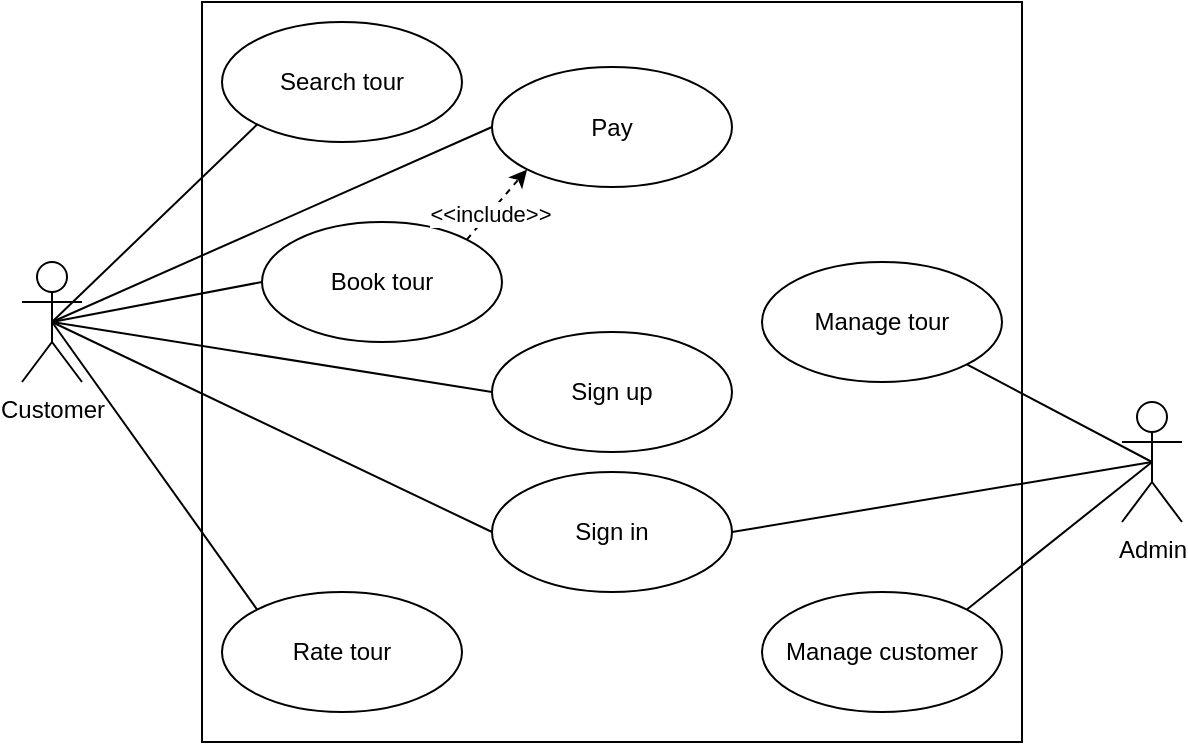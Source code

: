 <mxfile version="21.1.8" type="github" pages="7">
  <diagram id="EUAmeewnJoVA0_Me24Fn" name="Usecase tổng quan">
    <mxGraphModel dx="993" dy="541" grid="1" gridSize="10" guides="1" tooltips="1" connect="1" arrows="1" fold="1" page="1" pageScale="1" pageWidth="1100" pageHeight="850" math="0" shadow="0">
      <root>
        <mxCell id="0" />
        <mxCell id="1" parent="0" />
        <mxCell id="IpNB-pJmIbNGK6Yel6tU-1" value="Customer" style="shape=umlActor;verticalLabelPosition=bottom;verticalAlign=top;html=1;outlineConnect=0;" parent="1" vertex="1">
          <mxGeometry x="220" y="190" width="30" height="60" as="geometry" />
        </mxCell>
        <mxCell id="IpNB-pJmIbNGK6Yel6tU-2" value="" style="rounded=0;whiteSpace=wrap;html=1;" parent="1" vertex="1">
          <mxGeometry x="310" y="60" width="410" height="370" as="geometry" />
        </mxCell>
        <mxCell id="IpNB-pJmIbNGK6Yel6tU-3" value="Search tour" style="ellipse;whiteSpace=wrap;html=1;" parent="1" vertex="1">
          <mxGeometry x="320" y="70" width="120" height="60" as="geometry" />
        </mxCell>
        <mxCell id="IpNB-pJmIbNGK6Yel6tU-4" value="Book tour" style="ellipse;whiteSpace=wrap;html=1;" parent="1" vertex="1">
          <mxGeometry x="340" y="170" width="120" height="60" as="geometry" />
        </mxCell>
        <mxCell id="IpNB-pJmIbNGK6Yel6tU-5" value="Rate tour" style="ellipse;whiteSpace=wrap;html=1;" parent="1" vertex="1">
          <mxGeometry x="320" y="355" width="120" height="60" as="geometry" />
        </mxCell>
        <mxCell id="IpNB-pJmIbNGK6Yel6tU-6" value="Pay" style="ellipse;whiteSpace=wrap;html=1;" parent="1" vertex="1">
          <mxGeometry x="455" y="92.5" width="120" height="60" as="geometry" />
        </mxCell>
        <mxCell id="IpNB-pJmIbNGK6Yel6tU-7" value="Admin" style="shape=umlActor;verticalLabelPosition=bottom;verticalAlign=top;html=1;outlineConnect=0;" parent="1" vertex="1">
          <mxGeometry x="770" y="260" width="30" height="60" as="geometry" />
        </mxCell>
        <mxCell id="IpNB-pJmIbNGK6Yel6tU-8" value="Manage tour" style="ellipse;whiteSpace=wrap;html=1;" parent="1" vertex="1">
          <mxGeometry x="590" y="190" width="120" height="60" as="geometry" />
        </mxCell>
        <mxCell id="IpNB-pJmIbNGK6Yel6tU-9" value="Manage customer" style="ellipse;whiteSpace=wrap;html=1;" parent="1" vertex="1">
          <mxGeometry x="590" y="355" width="120" height="60" as="geometry" />
        </mxCell>
        <mxCell id="IpNB-pJmIbNGK6Yel6tU-10" value="Sign up" style="ellipse;whiteSpace=wrap;html=1;" parent="1" vertex="1">
          <mxGeometry x="455" y="225" width="120" height="60" as="geometry" />
        </mxCell>
        <mxCell id="IpNB-pJmIbNGK6Yel6tU-11" value="Sign in" style="ellipse;whiteSpace=wrap;html=1;" parent="1" vertex="1">
          <mxGeometry x="455" y="295" width="120" height="60" as="geometry" />
        </mxCell>
        <mxCell id="IpNB-pJmIbNGK6Yel6tU-12" value="" style="endArrow=none;html=1;rounded=0;exitX=0.5;exitY=0.5;exitDx=0;exitDy=0;exitPerimeter=0;entryX=0;entryY=1;entryDx=0;entryDy=0;" parent="1" source="IpNB-pJmIbNGK6Yel6tU-1" target="IpNB-pJmIbNGK6Yel6tU-3" edge="1">
          <mxGeometry width="50" height="50" relative="1" as="geometry">
            <mxPoint x="480" y="310" as="sourcePoint" />
            <mxPoint x="530" y="260" as="targetPoint" />
          </mxGeometry>
        </mxCell>
        <mxCell id="IpNB-pJmIbNGK6Yel6tU-13" value="" style="endArrow=none;html=1;rounded=0;exitX=0.5;exitY=0.5;exitDx=0;exitDy=0;exitPerimeter=0;entryX=0;entryY=0.5;entryDx=0;entryDy=0;" parent="1" source="IpNB-pJmIbNGK6Yel6tU-1" target="IpNB-pJmIbNGK6Yel6tU-4" edge="1">
          <mxGeometry width="50" height="50" relative="1" as="geometry">
            <mxPoint x="480" y="280" as="sourcePoint" />
            <mxPoint x="530" y="230" as="targetPoint" />
          </mxGeometry>
        </mxCell>
        <mxCell id="IpNB-pJmIbNGK6Yel6tU-14" value="" style="endArrow=none;html=1;rounded=0;exitX=0.5;exitY=0.5;exitDx=0;exitDy=0;exitPerimeter=0;entryX=0;entryY=0;entryDx=0;entryDy=0;" parent="1" source="IpNB-pJmIbNGK6Yel6tU-1" target="IpNB-pJmIbNGK6Yel6tU-5" edge="1">
          <mxGeometry width="50" height="50" relative="1" as="geometry">
            <mxPoint x="480" y="280" as="sourcePoint" />
            <mxPoint x="530" y="230" as="targetPoint" />
          </mxGeometry>
        </mxCell>
        <mxCell id="IpNB-pJmIbNGK6Yel6tU-15" value="" style="endArrow=none;html=1;rounded=0;exitX=0.5;exitY=0.5;exitDx=0;exitDy=0;exitPerimeter=0;entryX=0;entryY=0.5;entryDx=0;entryDy=0;" parent="1" source="IpNB-pJmIbNGK6Yel6tU-1" target="IpNB-pJmIbNGK6Yel6tU-10" edge="1">
          <mxGeometry width="50" height="50" relative="1" as="geometry">
            <mxPoint x="480" y="280" as="sourcePoint" />
            <mxPoint x="530" y="230" as="targetPoint" />
          </mxGeometry>
        </mxCell>
        <mxCell id="IpNB-pJmIbNGK6Yel6tU-16" value="" style="endArrow=none;html=1;rounded=0;exitX=0.5;exitY=0.5;exitDx=0;exitDy=0;exitPerimeter=0;entryX=0;entryY=0.5;entryDx=0;entryDy=0;" parent="1" source="IpNB-pJmIbNGK6Yel6tU-1" target="IpNB-pJmIbNGK6Yel6tU-11" edge="1">
          <mxGeometry width="50" height="50" relative="1" as="geometry">
            <mxPoint x="480" y="280" as="sourcePoint" />
            <mxPoint x="530" y="230" as="targetPoint" />
          </mxGeometry>
        </mxCell>
        <mxCell id="IpNB-pJmIbNGK6Yel6tU-17" value="" style="endArrow=none;html=1;rounded=0;exitX=0.5;exitY=0.5;exitDx=0;exitDy=0;exitPerimeter=0;entryX=1;entryY=1;entryDx=0;entryDy=0;" parent="1" source="IpNB-pJmIbNGK6Yel6tU-7" target="IpNB-pJmIbNGK6Yel6tU-8" edge="1">
          <mxGeometry width="50" height="50" relative="1" as="geometry">
            <mxPoint x="480" y="280" as="sourcePoint" />
            <mxPoint x="530" y="230" as="targetPoint" />
          </mxGeometry>
        </mxCell>
        <mxCell id="IpNB-pJmIbNGK6Yel6tU-18" value="" style="endArrow=none;html=1;rounded=0;entryX=0.5;entryY=0.5;entryDx=0;entryDy=0;entryPerimeter=0;exitX=1;exitY=0;exitDx=0;exitDy=0;" parent="1" source="IpNB-pJmIbNGK6Yel6tU-9" target="IpNB-pJmIbNGK6Yel6tU-7" edge="1">
          <mxGeometry width="50" height="50" relative="1" as="geometry">
            <mxPoint x="480" y="280" as="sourcePoint" />
            <mxPoint x="530" y="230" as="targetPoint" />
          </mxGeometry>
        </mxCell>
        <mxCell id="IpNB-pJmIbNGK6Yel6tU-19" value="" style="endArrow=none;html=1;rounded=0;exitX=1;exitY=0.5;exitDx=0;exitDy=0;entryX=0.5;entryY=0.5;entryDx=0;entryDy=0;entryPerimeter=0;" parent="1" source="IpNB-pJmIbNGK6Yel6tU-11" target="IpNB-pJmIbNGK6Yel6tU-7" edge="1">
          <mxGeometry width="50" height="50" relative="1" as="geometry">
            <mxPoint x="480" y="280" as="sourcePoint" />
            <mxPoint x="530" y="230" as="targetPoint" />
          </mxGeometry>
        </mxCell>
        <mxCell id="IpNB-pJmIbNGK6Yel6tU-20" value="" style="endArrow=classic;dashed=1;html=1;rounded=0;exitX=1;exitY=0;exitDx=0;exitDy=0;entryX=0;entryY=1;entryDx=0;entryDy=0;endFill=1;" parent="1" source="IpNB-pJmIbNGK6Yel6tU-4" target="IpNB-pJmIbNGK6Yel6tU-6" edge="1">
          <mxGeometry width="50" height="50" relative="1" as="geometry">
            <mxPoint x="480" y="280" as="sourcePoint" />
            <mxPoint x="530" y="230" as="targetPoint" />
          </mxGeometry>
        </mxCell>
        <mxCell id="IpNB-pJmIbNGK6Yel6tU-21" value="&amp;lt;&amp;lt;include&amp;gt;&amp;gt;" style="edgeLabel;html=1;align=center;verticalAlign=middle;resizable=0;points=[];" parent="IpNB-pJmIbNGK6Yel6tU-20" vertex="1" connectable="0">
          <mxGeometry x="-0.274" relative="1" as="geometry">
            <mxPoint as="offset" />
          </mxGeometry>
        </mxCell>
        <mxCell id="IpNB-pJmIbNGK6Yel6tU-22" value="" style="endArrow=none;html=1;rounded=0;exitX=0.5;exitY=0.5;exitDx=0;exitDy=0;exitPerimeter=0;entryX=0;entryY=0.5;entryDx=0;entryDy=0;" parent="1" source="IpNB-pJmIbNGK6Yel6tU-1" target="IpNB-pJmIbNGK6Yel6tU-6" edge="1">
          <mxGeometry width="50" height="50" relative="1" as="geometry">
            <mxPoint x="450" y="290" as="sourcePoint" />
            <mxPoint x="500" y="240" as="targetPoint" />
          </mxGeometry>
        </mxCell>
      </root>
    </mxGraphModel>
  </diagram>
  <diagram id="gz7V85-iep6LajHkWm5Z" name="Spring Boot">
    <mxGraphModel dx="1377" dy="756" grid="1" gridSize="10" guides="1" tooltips="1" connect="1" arrows="1" fold="1" page="1" pageScale="1" pageWidth="850" pageHeight="1100" math="0" shadow="0">
      <root>
        <mxCell id="0" />
        <mxCell id="1" parent="0" />
        <mxCell id="RFFhQmCW1EyVHn6mRK5w-1" value="" style="rounded=0;whiteSpace=wrap;html=1;fontSize=18;fillColor=#d5e8d4;strokeColor=#82b366;opacity=70;" parent="1" vertex="1">
          <mxGeometry x="10" y="200" width="1080" height="620" as="geometry" />
        </mxCell>
        <mxCell id="RFFhQmCW1EyVHn6mRK5w-2" value="&lt;b&gt;&lt;font style=&quot;font-size: 18px;&quot;&gt;Java Spring Controller&lt;/font&gt;&lt;/b&gt;" style="rounded=1;whiteSpace=wrap;html=1;fontSize=12;fontColor=#ffffff;fillColor=#60a917;strokeColor=#2D7600;" parent="1" vertex="1">
          <mxGeometry x="30" y="210" width="320" height="80" as="geometry" />
        </mxCell>
        <mxCell id="RFFhQmCW1EyVHn6mRK5w-3" value="&lt;b&gt;&lt;font style=&quot;font-size: 18px;&quot;&gt;Java Spring Model&lt;/font&gt;&lt;/b&gt;" style="rounded=1;whiteSpace=wrap;html=1;fontSize=12;fontColor=#ffffff;fillColor=#60a917;strokeColor=#2D7600;" parent="1" vertex="1">
          <mxGeometry x="30" y="490" width="320" height="320" as="geometry" />
        </mxCell>
        <mxCell id="RFFhQmCW1EyVHn6mRK5w-4" value="" style="endArrow=classic;startArrow=classic;html=1;rounded=0;labelBackgroundColor=none;fontSize=12;fontColor=#000000;entryX=0.5;entryY=1;entryDx=0;entryDy=0;exitX=0.5;exitY=0;exitDx=0;exitDy=0;" parent="1" source="RFFhQmCW1EyVHn6mRK5w-3" target="RFFhQmCW1EyVHn6mRK5w-2" edge="1">
          <mxGeometry width="50" height="50" relative="1" as="geometry">
            <mxPoint x="70" y="290" as="sourcePoint" />
            <mxPoint x="89.58" y="270" as="targetPoint" />
          </mxGeometry>
        </mxCell>
        <mxCell id="RFFhQmCW1EyVHn6mRK5w-5" value="&lt;b&gt;&lt;font style=&quot;font-size: 18px;&quot;&gt;RestController&lt;/font&gt;&lt;/b&gt;" style="rounded=1;whiteSpace=wrap;html=1;fontSize=12;fontColor=#ffffff;fillColor=#60a917;strokeColor=#2D7600;" parent="1" vertex="1">
          <mxGeometry x="430" y="210" width="320" height="80" as="geometry" />
        </mxCell>
        <mxCell id="RFFhQmCW1EyVHn6mRK5w-6" value="&lt;b&gt;&lt;font style=&quot;font-size: 18px;&quot;&gt;Service&lt;/font&gt;&lt;/b&gt;" style="rounded=1;whiteSpace=wrap;html=1;fontSize=12;fontColor=#ffffff;fillColor=#60a917;strokeColor=#2D7600;" parent="1" vertex="1">
          <mxGeometry x="430" y="490" width="320" height="120" as="geometry" />
        </mxCell>
        <mxCell id="RFFhQmCW1EyVHn6mRK5w-7" value="&lt;b&gt;&lt;font style=&quot;font-size: 18px;&quot;&gt;Repository&lt;/font&gt;&lt;/b&gt;" style="rounded=1;whiteSpace=wrap;html=1;fontSize=12;fontColor=#ffffff;fillColor=#60a917;strokeColor=#2D7600;" parent="1" vertex="1">
          <mxGeometry x="430" y="690" width="320" height="120" as="geometry" />
        </mxCell>
        <mxCell id="RFFhQmCW1EyVHn6mRK5w-8" value="" style="endArrow=none;dashed=1;html=1;dashPattern=1 3;strokeWidth=2;rounded=0;exitX=0;exitY=0.5;exitDx=0;exitDy=0;" parent="1" source="RFFhQmCW1EyVHn6mRK5w-6" edge="1">
          <mxGeometry width="50" height="50" relative="1" as="geometry">
            <mxPoint x="570" y="550" as="sourcePoint" />
            <mxPoint x="350" y="550" as="targetPoint" />
          </mxGeometry>
        </mxCell>
        <mxCell id="RFFhQmCW1EyVHn6mRK5w-9" value="" style="endArrow=none;dashed=1;html=1;dashPattern=1 3;strokeWidth=2;rounded=0;exitX=0;exitY=0.5;exitDx=0;exitDy=0;entryX=1;entryY=0.813;entryDx=0;entryDy=0;entryPerimeter=0;" parent="1" source="RFFhQmCW1EyVHn6mRK5w-7" target="RFFhQmCW1EyVHn6mRK5w-3" edge="1">
          <mxGeometry width="50" height="50" relative="1" as="geometry">
            <mxPoint x="440" y="440" as="sourcePoint" />
            <mxPoint x="359" y="440" as="targetPoint" />
          </mxGeometry>
        </mxCell>
        <mxCell id="RFFhQmCW1EyVHn6mRK5w-10" value="&lt;a href=&quot;https://viblo.asia/p/luong-di-trong-spring-boot-ORNZqdELK0n&quot;&gt;Luồng đi trong Spring Boot (viblo.asia)&lt;/a&gt;" style="rounded=0;whiteSpace=wrap;html=1;fontSize=18;" parent="1" vertex="1">
          <mxGeometry x="40" y="40" width="360" height="40" as="geometry" />
        </mxCell>
        <mxCell id="RFFhQmCW1EyVHn6mRK5w-11" value="" style="endArrow=none;dashed=1;html=1;dashPattern=1 3;strokeWidth=2;rounded=0;exitX=0;exitY=0.5;exitDx=0;exitDy=0;entryX=1;entryY=0.5;entryDx=0;entryDy=0;" parent="1" source="RFFhQmCW1EyVHn6mRK5w-5" target="RFFhQmCW1EyVHn6mRK5w-2" edge="1">
          <mxGeometry width="50" height="50" relative="1" as="geometry">
            <mxPoint x="440" y="440" as="sourcePoint" />
            <mxPoint x="359" y="440" as="targetPoint" />
          </mxGeometry>
        </mxCell>
        <mxCell id="RFFhQmCW1EyVHn6mRK5w-12" value="" style="endArrow=classic;html=1;rounded=0;fontSize=18;exitX=0.25;exitY=1;exitDx=0;exitDy=0;entryX=0.25;entryY=0;entryDx=0;entryDy=0;" parent="1" source="RFFhQmCW1EyVHn6mRK5w-5" target="RFFhQmCW1EyVHn6mRK5w-6" edge="1">
          <mxGeometry width="50" height="50" relative="1" as="geometry">
            <mxPoint x="580" y="510" as="sourcePoint" />
            <mxPoint x="630" y="460" as="targetPoint" />
          </mxGeometry>
        </mxCell>
        <mxCell id="RFFhQmCW1EyVHn6mRK5w-13" value="" style="endArrow=classic;html=1;rounded=0;fontSize=18;exitX=0.25;exitY=1;exitDx=0;exitDy=0;entryX=0.25;entryY=0;entryDx=0;entryDy=0;" parent="1" source="RFFhQmCW1EyVHn6mRK5w-6" target="RFFhQmCW1EyVHn6mRK5w-7" edge="1">
          <mxGeometry width="50" height="50" relative="1" as="geometry">
            <mxPoint x="520" y="300" as="sourcePoint" />
            <mxPoint x="520" y="380" as="targetPoint" />
          </mxGeometry>
        </mxCell>
        <mxCell id="RFFhQmCW1EyVHn6mRK5w-14" value="" style="endArrow=classic;html=1;rounded=0;fontSize=18;exitX=0.75;exitY=0;exitDx=0;exitDy=0;entryX=0.75;entryY=1;entryDx=0;entryDy=0;" parent="1" source="RFFhQmCW1EyVHn6mRK5w-7" target="RFFhQmCW1EyVHn6mRK5w-6" edge="1">
          <mxGeometry width="50" height="50" relative="1" as="geometry">
            <mxPoint x="520" y="500" as="sourcePoint" />
            <mxPoint x="520" y="700" as="targetPoint" />
          </mxGeometry>
        </mxCell>
        <mxCell id="RFFhQmCW1EyVHn6mRK5w-15" value="" style="endArrow=classic;html=1;rounded=0;fontSize=18;exitX=0.75;exitY=0;exitDx=0;exitDy=0;entryX=0.75;entryY=1;entryDx=0;entryDy=0;" parent="1" source="RFFhQmCW1EyVHn6mRK5w-6" target="RFFhQmCW1EyVHn6mRK5w-5" edge="1">
          <mxGeometry width="50" height="50" relative="1" as="geometry">
            <mxPoint x="680" y="700" as="sourcePoint" />
            <mxPoint x="680" y="500" as="targetPoint" />
          </mxGeometry>
        </mxCell>
        <mxCell id="RFFhQmCW1EyVHn6mRK5w-16" value="call" style="text;html=1;strokeColor=none;fillColor=none;align=right;verticalAlign=middle;whiteSpace=wrap;rounded=0;fontSize=18;fontStyle=1" parent="1" vertex="1">
          <mxGeometry x="440" y="320" width="60" height="30" as="geometry" />
        </mxCell>
        <mxCell id="RFFhQmCW1EyVHn6mRK5w-17" value="call" style="text;html=1;strokeColor=none;fillColor=none;align=right;verticalAlign=middle;whiteSpace=wrap;rounded=0;fontSize=18;fontStyle=1" parent="1" vertex="1">
          <mxGeometry x="440" y="632" width="60" height="30" as="geometry" />
        </mxCell>
        <mxCell id="RFFhQmCW1EyVHn6mRK5w-18" value="return ObjectModel" style="text;html=1;strokeColor=none;fillColor=none;align=left;verticalAlign=middle;whiteSpace=wrap;rounded=0;fontSize=18;fontStyle=1" parent="1" vertex="1">
          <mxGeometry x="680" y="320" width="140" height="30" as="geometry" />
        </mxCell>
        <mxCell id="RFFhQmCW1EyVHn6mRK5w-19" value="return Object" style="text;html=1;strokeColor=none;fillColor=none;align=left;verticalAlign=middle;whiteSpace=wrap;rounded=0;fontSize=18;fontStyle=1" parent="1" vertex="1">
          <mxGeometry x="680" y="632" width="120" height="30" as="geometry" />
        </mxCell>
        <mxCell id="RFFhQmCW1EyVHn6mRK5w-20" value="convert Object to ObjectModel" style="text;html=1;strokeColor=none;fillColor=none;align=left;verticalAlign=middle;whiteSpace=wrap;rounded=0;fontSize=18;fontStyle=1" parent="1" vertex="1">
          <mxGeometry x="680" y="430" width="110" height="30" as="geometry" />
        </mxCell>
        <mxCell id="RFFhQmCW1EyVHn6mRK5w-21" value="User" style="swimlane;childLayout=stackLayout;horizontal=1;startSize=30;horizontalStack=0;rounded=1;fontSize=14;fontStyle=1;strokeWidth=2;resizeParent=0;resizeLast=1;shadow=0;dashed=0;align=center;fillColor=#1ba1e2;fontColor=#ffffff;strokeColor=#006EAF;" parent="1" vertex="1">
          <mxGeometry x="860" y="600" width="180" height="100" as="geometry" />
        </mxCell>
        <mxCell id="RFFhQmCW1EyVHn6mRK5w-22" value="+ id = &quot;00&quot;&#xa;+ name = &quot;NVA&quot;&#xa;+ townID = &quot;001&quot;&#xa;+ password = &quot;123456789&quot;" style="align=left;strokeColor=none;fillColor=none;spacingLeft=4;fontSize=12;verticalAlign=top;resizable=0;rotatable=0;part=1;" parent="RFFhQmCW1EyVHn6mRK5w-21" vertex="1">
          <mxGeometry y="30" width="180" height="70" as="geometry" />
        </mxCell>
        <mxCell id="RFFhQmCW1EyVHn6mRK5w-23" value="UserModel" style="swimlane;childLayout=stackLayout;horizontal=1;startSize=30;horizontalStack=0;rounded=1;fontSize=14;fontStyle=1;strokeWidth=2;resizeParent=0;resizeLast=1;shadow=0;dashed=0;align=center;fillColor=#1ba1e2;fontColor=#ffffff;strokeColor=#006EAF;" parent="1" vertex="1">
          <mxGeometry x="860" y="290" width="180" height="90" as="geometry" />
        </mxCell>
        <mxCell id="RFFhQmCW1EyVHn6mRK5w-24" value="+ id = &quot;00&quot;&#xa;+ name = &quot;NVA&quot;&#xa;+ town = &quot;Da Nang&quot;" style="align=left;strokeColor=none;fillColor=none;spacingLeft=4;fontSize=12;verticalAlign=top;resizable=0;rotatable=0;part=1;" parent="RFFhQmCW1EyVHn6mRK5w-23" vertex="1">
          <mxGeometry y="30" width="180" height="60" as="geometry" />
        </mxCell>
        <mxCell id="RFFhQmCW1EyVHn6mRK5w-25" value="" style="shape=step;perimeter=stepPerimeter;whiteSpace=wrap;html=1;fixedSize=1;fontSize=18;fillColor=#1ba1e2;fontColor=#ffffff;strokeColor=#006EAF;" parent="1" vertex="1">
          <mxGeometry x="825" y="405" width="250" height="80" as="geometry" />
        </mxCell>
        <mxCell id="RFFhQmCW1EyVHn6mRK5w-26" value="&lt;p style=&quot;line-height: 170%;&quot;&gt;password&lt;br&gt;townID&lt;/p&gt;" style="text;html=1;strokeColor=none;fillColor=#1ba1e2;align=left;verticalAlign=middle;whiteSpace=wrap;rounded=0;fontSize=18;fontColor=#ffffff;" parent="1" vertex="1">
          <mxGeometry x="870" y="420" width="90" height="50" as="geometry" />
        </mxCell>
        <mxCell id="RFFhQmCW1EyVHn6mRK5w-27" value="&lt;p style=&quot;line-height: 170%;&quot;&gt;&lt;br&gt;town&lt;/p&gt;" style="text;html=1;strokeColor=none;fillColor=#1ba1e2;align=left;verticalAlign=middle;whiteSpace=wrap;rounded=0;fontSize=18;fontColor=#ffffff;" parent="1" vertex="1">
          <mxGeometry x="1020" y="420" width="40" height="50" as="geometry" />
        </mxCell>
        <mxCell id="RFFhQmCW1EyVHn6mRK5w-28" value="" style="endArrow=classic;html=1;rounded=0;fontSize=18;fillColor=#1ba1e2;strokeColor=#000066;" parent="1" edge="1">
          <mxGeometry width="50" height="50" relative="1" as="geometry">
            <mxPoint x="960" y="430" as="sourcePoint" />
            <mxPoint x="1010" y="430" as="targetPoint" />
          </mxGeometry>
        </mxCell>
        <mxCell id="RFFhQmCW1EyVHn6mRK5w-29" value="" style="endArrow=classic;html=1;rounded=0;fontSize=18;fillColor=#1ba1e2;strokeColor=#000066;" parent="1" edge="1">
          <mxGeometry width="50" height="50" relative="1" as="geometry">
            <mxPoint x="960" y="460" as="sourcePoint" />
            <mxPoint x="1010" y="460" as="targetPoint" />
          </mxGeometry>
        </mxCell>
        <mxCell id="RFFhQmCW1EyVHn6mRK5w-30" value="" style="endArrow=classic;html=1;rounded=0;fontSize=18;exitX=0.5;exitY=0;exitDx=0;exitDy=0;entryX=0.5;entryY=1;entryDx=0;entryDy=0;" parent="1" source="RFFhQmCW1EyVHn6mRK5w-21" target="RFFhQmCW1EyVHn6mRK5w-25" edge="1">
          <mxGeometry width="50" height="50" relative="1" as="geometry">
            <mxPoint x="470" y="450" as="sourcePoint" />
            <mxPoint x="1000" y="510" as="targetPoint" />
          </mxGeometry>
        </mxCell>
        <mxCell id="RFFhQmCW1EyVHn6mRK5w-31" value="" style="endArrow=classic;html=1;rounded=0;fontSize=18;exitX=0.5;exitY=0;exitDx=0;exitDy=0;entryX=0.5;entryY=1;entryDx=0;entryDy=0;" parent="1" source="RFFhQmCW1EyVHn6mRK5w-25" target="RFFhQmCW1EyVHn6mRK5w-24" edge="1">
          <mxGeometry width="50" height="50" relative="1" as="geometry">
            <mxPoint x="960" y="610" as="sourcePoint" />
            <mxPoint x="960" y="495" as="targetPoint" />
          </mxGeometry>
        </mxCell>
        <mxCell id="RFFhQmCW1EyVHn6mRK5w-32" value="" style="endArrow=none;dashed=1;html=1;dashPattern=1 3;strokeWidth=2;rounded=0;fontSize=18;exitX=0;exitY=0.25;exitDx=0;exitDy=0;entryX=1;entryY=0.5;entryDx=0;entryDy=0;" parent="1" source="RFFhQmCW1EyVHn6mRK5w-22" target="RFFhQmCW1EyVHn6mRK5w-19" edge="1">
          <mxGeometry width="50" height="50" relative="1" as="geometry">
            <mxPoint x="470" y="470" as="sourcePoint" />
            <mxPoint x="520" y="420" as="targetPoint" />
          </mxGeometry>
        </mxCell>
        <mxCell id="RFFhQmCW1EyVHn6mRK5w-33" value="" style="endArrow=none;dashed=1;html=1;dashPattern=1 3;strokeWidth=2;rounded=0;fontSize=18;exitX=0;exitY=0.25;exitDx=0;exitDy=0;entryX=0.75;entryY=1;entryDx=0;entryDy=0;" parent="1" target="RFFhQmCW1EyVHn6mRK5w-18" edge="1">
          <mxGeometry width="50" height="50" relative="1" as="geometry">
            <mxPoint x="860" y="349.75" as="sourcePoint" />
            <mxPoint x="800" y="348.75" as="targetPoint" />
          </mxGeometry>
        </mxCell>
        <mxCell id="RFFhQmCW1EyVHn6mRK5w-34" value="&lt;b&gt;&lt;font style=&quot;font-size: 36px;&quot;&gt;VIEW&lt;/font&gt;&lt;/b&gt;" style="rounded=1;whiteSpace=wrap;html=1;fontSize=18;fillColor=#1ba1e2;fontColor=#ffffff;strokeColor=#006EAF;" parent="1" vertex="1">
          <mxGeometry x="10" y="110" width="1080" height="60" as="geometry" />
        </mxCell>
        <mxCell id="RFFhQmCW1EyVHn6mRK5w-35" value="&lt;b&gt;&lt;font style=&quot;font-size: 36px;&quot;&gt;DATABASE&lt;/font&gt;&lt;/b&gt;" style="rounded=1;whiteSpace=wrap;html=1;fontSize=18;fillColor=#1ba1e2;fontColor=#ffffff;strokeColor=#006EAF;" parent="1" vertex="1">
          <mxGeometry x="10" y="860" width="1080" height="60" as="geometry" />
        </mxCell>
        <mxCell id="RFFhQmCW1EyVHn6mRK5w-36" value="" style="endArrow=classic;startArrow=classic;html=1;rounded=0;fontSize=36;entryX=0.5;entryY=1;entryDx=0;entryDy=0;exitX=0.5;exitY=0;exitDx=0;exitDy=0;" parent="1" source="RFFhQmCW1EyVHn6mRK5w-35" target="RFFhQmCW1EyVHn6mRK5w-1" edge="1">
          <mxGeometry width="50" height="50" relative="1" as="geometry">
            <mxPoint x="600" y="840" as="sourcePoint" />
            <mxPoint x="610" y="600" as="targetPoint" />
          </mxGeometry>
        </mxCell>
        <mxCell id="RFFhQmCW1EyVHn6mRK5w-37" value="" style="endArrow=classic;startArrow=classic;html=1;rounded=0;fontSize=36;entryX=0.5;entryY=1;entryDx=0;entryDy=0;exitX=0.5;exitY=0;exitDx=0;exitDy=0;" parent="1" source="RFFhQmCW1EyVHn6mRK5w-1" target="RFFhQmCW1EyVHn6mRK5w-34" edge="1">
          <mxGeometry width="50" height="50" relative="1" as="geometry">
            <mxPoint x="560" y="870" as="sourcePoint" />
            <mxPoint x="560" y="830" as="targetPoint" />
          </mxGeometry>
        </mxCell>
        <mxCell id="RFFhQmCW1EyVHn6mRK5w-38" value="" style="endArrow=classic;html=1;rounded=0;fontSize=36;entryX=0.5;entryY=1;entryDx=0;entryDy=0;exitX=0.87;exitY=0;exitDx=0;exitDy=0;exitPerimeter=0;" parent="1" source="RFFhQmCW1EyVHn6mRK5w-35" target="RFFhQmCW1EyVHn6mRK5w-22" edge="1">
          <mxGeometry width="50" height="50" relative="1" as="geometry">
            <mxPoint x="560" y="560" as="sourcePoint" />
            <mxPoint x="610" y="510" as="targetPoint" />
          </mxGeometry>
        </mxCell>
        <mxCell id="RFFhQmCW1EyVHn6mRK5w-39" value="" style="endArrow=classic;html=1;rounded=0;fontSize=36;exitX=0.5;exitY=0;exitDx=0;exitDy=0;entryX=0.871;entryY=1.011;entryDx=0;entryDy=0;entryPerimeter=0;" parent="1" source="RFFhQmCW1EyVHn6mRK5w-23" target="RFFhQmCW1EyVHn6mRK5w-34" edge="1">
          <mxGeometry width="50" height="50" relative="1" as="geometry">
            <mxPoint x="960" y="260" as="sourcePoint" />
            <mxPoint x="1000" y="190" as="targetPoint" />
          </mxGeometry>
        </mxCell>
        <mxCell id="RFFhQmCW1EyVHn6mRK5w-40" value="&lt;font color=&quot;#000066&quot; style=&quot;font-size: 24px;&quot;&gt;X&lt;/font&gt;" style="text;html=1;strokeColor=none;fillColor=none;align=center;verticalAlign=middle;whiteSpace=wrap;rounded=0;fontSize=36;" parent="1" vertex="1">
          <mxGeometry x="968" y="422" width="30" height="10" as="geometry" />
        </mxCell>
      </root>
    </mxGraphModel>
  </diagram>
  <diagram id="zR4pQtgiaeGBXq49J2dI" name="Class Diagram (Backend)">
    <mxGraphModel dx="1843" dy="541" grid="1" gridSize="10" guides="1" tooltips="1" connect="1" arrows="1" fold="1" page="1" pageScale="1" pageWidth="850" pageHeight="1100" math="0" shadow="0">
      <root>
        <mxCell id="0" />
        <mxCell id="1" parent="0" />
        <mxCell id="aTT4goyWs1WyexI6XYVq-1" value="Customer" style="swimlane;fontStyle=1;align=center;verticalAlign=top;childLayout=stackLayout;horizontal=1;startSize=26;horizontalStack=0;resizeParent=1;resizeParentMax=0;resizeLast=0;collapsible=1;marginBottom=0;whiteSpace=wrap;html=1;" parent="1" vertex="1">
          <mxGeometry x="520" y="320" width="160" height="112" as="geometry" />
        </mxCell>
        <mxCell id="aTT4goyWs1WyexI6XYVq-2" value="- paymentMethods" style="text;strokeColor=none;fillColor=none;align=left;verticalAlign=top;spacingLeft=4;spacingRight=4;overflow=hidden;rotatable=0;points=[[0,0.5],[1,0.5]];portConstraint=eastwest;whiteSpace=wrap;html=1;" parent="aTT4goyWs1WyexI6XYVq-1" vertex="1">
          <mxGeometry y="26" width="160" height="26" as="geometry" />
        </mxCell>
        <mxCell id="tdRripHgeEB-HkdyxerG-54" value="- tourDetails" style="text;strokeColor=none;fillColor=none;align=left;verticalAlign=top;spacingLeft=4;spacingRight=4;overflow=hidden;rotatable=0;points=[[0,0.5],[1,0.5]];portConstraint=eastwest;whiteSpace=wrap;html=1;" parent="aTT4goyWs1WyexI6XYVq-1" vertex="1">
          <mxGeometry y="52" width="160" height="26" as="geometry" />
        </mxCell>
        <mxCell id="aTT4goyWs1WyexI6XYVq-3" value="" style="line;strokeWidth=1;fillColor=none;align=left;verticalAlign=middle;spacingTop=-1;spacingLeft=3;spacingRight=3;rotatable=0;labelPosition=right;points=[];portConstraint=eastwest;strokeColor=inherit;" parent="aTT4goyWs1WyexI6XYVq-1" vertex="1">
          <mxGeometry y="78" width="160" height="8" as="geometry" />
        </mxCell>
        <mxCell id="aTT4goyWs1WyexI6XYVq-4" value="+ get/set" style="text;strokeColor=none;fillColor=none;align=left;verticalAlign=top;spacingLeft=4;spacingRight=4;overflow=hidden;rotatable=0;points=[[0,0.5],[1,0.5]];portConstraint=eastwest;whiteSpace=wrap;html=1;" parent="aTT4goyWs1WyexI6XYVq-1" vertex="1">
          <mxGeometry y="86" width="160" height="26" as="geometry" />
        </mxCell>
        <mxCell id="aTT4goyWs1WyexI6XYVq-5" value="Tour" style="swimlane;fontStyle=1;align=center;verticalAlign=top;childLayout=stackLayout;horizontal=1;startSize=26;horizontalStack=0;resizeParent=1;resizeParentMax=0;resizeLast=0;collapsible=1;marginBottom=0;whiteSpace=wrap;html=1;" parent="1" vertex="1">
          <mxGeometry x="760" y="560" width="160" height="242" as="geometry" />
        </mxCell>
        <mxCell id="aTT4goyWs1WyexI6XYVq-6" value="- tourId" style="text;strokeColor=none;fillColor=none;align=left;verticalAlign=top;spacingLeft=4;spacingRight=4;overflow=hidden;rotatable=0;points=[[0,0.5],[1,0.5]];portConstraint=eastwest;whiteSpace=wrap;html=1;" parent="aTT4goyWs1WyexI6XYVq-5" vertex="1">
          <mxGeometry y="26" width="160" height="26" as="geometry" />
        </mxCell>
        <mxCell id="tdRripHgeEB-HkdyxerG-34" value="- name" style="text;strokeColor=none;fillColor=none;align=left;verticalAlign=top;spacingLeft=4;spacingRight=4;overflow=hidden;rotatable=0;points=[[0,0.5],[1,0.5]];portConstraint=eastwest;whiteSpace=wrap;html=1;" parent="aTT4goyWs1WyexI6XYVq-5" vertex="1">
          <mxGeometry y="52" width="160" height="26" as="geometry" />
        </mxCell>
        <mxCell id="tdRripHgeEB-HkdyxerG-35" value="- description" style="text;strokeColor=none;fillColor=none;align=left;verticalAlign=top;spacingLeft=4;spacingRight=4;overflow=hidden;rotatable=0;points=[[0,0.5],[1,0.5]];portConstraint=eastwest;whiteSpace=wrap;html=1;" parent="aTT4goyWs1WyexI6XYVq-5" vertex="1">
          <mxGeometry y="78" width="160" height="26" as="geometry" />
        </mxCell>
        <mxCell id="tdRripHgeEB-HkdyxerG-55" value="- startTime" style="text;strokeColor=none;fillColor=none;align=left;verticalAlign=top;spacingLeft=4;spacingRight=4;overflow=hidden;rotatable=0;points=[[0,0.5],[1,0.5]];portConstraint=eastwest;whiteSpace=wrap;html=1;" parent="aTT4goyWs1WyexI6XYVq-5" vertex="1">
          <mxGeometry y="104" width="160" height="26" as="geometry" />
        </mxCell>
        <mxCell id="tdRripHgeEB-HkdyxerG-37" value="- tourPath" style="text;strokeColor=none;fillColor=none;align=left;verticalAlign=top;spacingLeft=4;spacingRight=4;overflow=hidden;rotatable=0;points=[[0,0.5],[1,0.5]];portConstraint=eastwest;whiteSpace=wrap;html=1;" parent="aTT4goyWs1WyexI6XYVq-5" vertex="1">
          <mxGeometry y="130" width="160" height="26" as="geometry" />
        </mxCell>
        <mxCell id="tdRripHgeEB-HkdyxerG-59" value="- maxCustomerNum" style="text;strokeColor=none;fillColor=none;align=left;verticalAlign=top;spacingLeft=4;spacingRight=4;overflow=hidden;rotatable=0;points=[[0,0.5],[1,0.5]];portConstraint=eastwest;whiteSpace=wrap;html=1;" parent="aTT4goyWs1WyexI6XYVq-5" vertex="1">
          <mxGeometry y="156" width="160" height="26" as="geometry" />
        </mxCell>
        <mxCell id="tdRripHgeEB-HkdyxerG-60" value="- tourDetails" style="text;strokeColor=none;fillColor=none;align=left;verticalAlign=top;spacingLeft=4;spacingRight=4;overflow=hidden;rotatable=0;points=[[0,0.5],[1,0.5]];portConstraint=eastwest;whiteSpace=wrap;html=1;" parent="aTT4goyWs1WyexI6XYVq-5" vertex="1">
          <mxGeometry y="182" width="160" height="26" as="geometry" />
        </mxCell>
        <mxCell id="aTT4goyWs1WyexI6XYVq-7" value="" style="line;strokeWidth=1;fillColor=none;align=left;verticalAlign=middle;spacingTop=-1;spacingLeft=3;spacingRight=3;rotatable=0;labelPosition=right;points=[];portConstraint=eastwest;strokeColor=inherit;" parent="aTT4goyWs1WyexI6XYVq-5" vertex="1">
          <mxGeometry y="208" width="160" height="8" as="geometry" />
        </mxCell>
        <mxCell id="aTT4goyWs1WyexI6XYVq-8" value="+ get/set" style="text;strokeColor=none;fillColor=none;align=left;verticalAlign=top;spacingLeft=4;spacingRight=4;overflow=hidden;rotatable=0;points=[[0,0.5],[1,0.5]];portConstraint=eastwest;whiteSpace=wrap;html=1;" parent="aTT4goyWs1WyexI6XYVq-5" vertex="1">
          <mxGeometry y="216" width="160" height="26" as="geometry" />
        </mxCell>
        <mxCell id="tdRripHgeEB-HkdyxerG-5" value="LoginDetail" style="swimlane;fontStyle=1;align=center;verticalAlign=top;childLayout=stackLayout;horizontal=1;startSize=26;horizontalStack=0;resizeParent=1;resizeParentMax=0;resizeLast=0;collapsible=1;marginBottom=0;whiteSpace=wrap;html=1;" parent="1" vertex="1">
          <mxGeometry y="320" width="160" height="112" as="geometry" />
        </mxCell>
        <mxCell id="tdRripHgeEB-HkdyxerG-6" value="- password" style="text;strokeColor=none;fillColor=none;align=left;verticalAlign=top;spacingLeft=4;spacingRight=4;overflow=hidden;rotatable=0;points=[[0,0.5],[1,0.5]];portConstraint=eastwest;whiteSpace=wrap;html=1;" parent="tdRripHgeEB-HkdyxerG-5" vertex="1">
          <mxGeometry y="26" width="160" height="26" as="geometry" />
        </mxCell>
        <mxCell id="tdRripHgeEB-HkdyxerG-28" value="- permission" style="text;strokeColor=none;fillColor=none;align=left;verticalAlign=top;spacingLeft=4;spacingRight=4;overflow=hidden;rotatable=0;points=[[0,0.5],[1,0.5]];portConstraint=eastwest;whiteSpace=wrap;html=1;" parent="tdRripHgeEB-HkdyxerG-5" vertex="1">
          <mxGeometry y="52" width="160" height="26" as="geometry" />
        </mxCell>
        <mxCell id="tdRripHgeEB-HkdyxerG-7" value="" style="line;strokeWidth=1;fillColor=none;align=left;verticalAlign=middle;spacingTop=-1;spacingLeft=3;spacingRight=3;rotatable=0;labelPosition=right;points=[];portConstraint=eastwest;strokeColor=inherit;" parent="tdRripHgeEB-HkdyxerG-5" vertex="1">
          <mxGeometry y="78" width="160" height="8" as="geometry" />
        </mxCell>
        <mxCell id="tdRripHgeEB-HkdyxerG-8" value="+ get/set" style="text;strokeColor=none;fillColor=none;align=left;verticalAlign=top;spacingLeft=4;spacingRight=4;overflow=hidden;rotatable=0;points=[[0,0.5],[1,0.5]];portConstraint=eastwest;whiteSpace=wrap;html=1;" parent="tdRripHgeEB-HkdyxerG-5" vertex="1">
          <mxGeometry y="86" width="160" height="26" as="geometry" />
        </mxCell>
        <mxCell id="tdRripHgeEB-HkdyxerG-9" value="LoginSession" style="swimlane;fontStyle=1;align=center;verticalAlign=top;childLayout=stackLayout;horizontal=1;startSize=26;horizontalStack=0;resizeParent=1;resizeParentMax=0;resizeLast=0;collapsible=1;marginBottom=0;whiteSpace=wrap;html=1;" parent="1" vertex="1">
          <mxGeometry y="520" width="160" height="138" as="geometry" />
        </mxCell>
        <mxCell id="tdRripHgeEB-HkdyxerG-10" value="- userId" style="text;strokeColor=none;fillColor=none;align=left;verticalAlign=top;spacingLeft=4;spacingRight=4;overflow=hidden;rotatable=0;points=[[0,0.5],[1,0.5]];portConstraint=eastwest;whiteSpace=wrap;html=1;" parent="tdRripHgeEB-HkdyxerG-9" vertex="1">
          <mxGeometry y="26" width="160" height="26" as="geometry" />
        </mxCell>
        <mxCell id="tdRripHgeEB-HkdyxerG-29" value="- token" style="text;strokeColor=none;fillColor=none;align=left;verticalAlign=top;spacingLeft=4;spacingRight=4;overflow=hidden;rotatable=0;points=[[0,0.5],[1,0.5]];portConstraint=eastwest;whiteSpace=wrap;html=1;" parent="tdRripHgeEB-HkdyxerG-9" vertex="1">
          <mxGeometry y="52" width="160" height="26" as="geometry" />
        </mxCell>
        <mxCell id="tdRripHgeEB-HkdyxerG-30" value="- permission" style="text;strokeColor=none;fillColor=none;align=left;verticalAlign=top;spacingLeft=4;spacingRight=4;overflow=hidden;rotatable=0;points=[[0,0.5],[1,0.5]];portConstraint=eastwest;whiteSpace=wrap;html=1;" parent="tdRripHgeEB-HkdyxerG-9" vertex="1">
          <mxGeometry y="78" width="160" height="26" as="geometry" />
        </mxCell>
        <mxCell id="tdRripHgeEB-HkdyxerG-11" value="" style="line;strokeWidth=1;fillColor=none;align=left;verticalAlign=middle;spacingTop=-1;spacingLeft=3;spacingRight=3;rotatable=0;labelPosition=right;points=[];portConstraint=eastwest;strokeColor=inherit;" parent="tdRripHgeEB-HkdyxerG-9" vertex="1">
          <mxGeometry y="104" width="160" height="8" as="geometry" />
        </mxCell>
        <mxCell id="tdRripHgeEB-HkdyxerG-12" value="+ get/set" style="text;strokeColor=none;fillColor=none;align=left;verticalAlign=top;spacingLeft=4;spacingRight=4;overflow=hidden;rotatable=0;points=[[0,0.5],[1,0.5]];portConstraint=eastwest;whiteSpace=wrap;html=1;" parent="tdRripHgeEB-HkdyxerG-9" vertex="1">
          <mxGeometry y="112" width="160" height="26" as="geometry" />
        </mxCell>
        <mxCell id="tdRripHgeEB-HkdyxerG-17" value="User" style="swimlane;fontStyle=1;align=center;verticalAlign=top;childLayout=stackLayout;horizontal=1;startSize=26;horizontalStack=0;resizeParent=1;resizeParentMax=0;resizeLast=0;collapsible=1;marginBottom=0;whiteSpace=wrap;html=1;" parent="1" vertex="1">
          <mxGeometry x="240" y="380" width="160" height="190" as="geometry" />
        </mxCell>
        <mxCell id="tdRripHgeEB-HkdyxerG-18" value="- userId" style="text;strokeColor=none;fillColor=none;align=left;verticalAlign=top;spacingLeft=4;spacingRight=4;overflow=hidden;rotatable=0;points=[[0,0.5],[1,0.5]];portConstraint=eastwest;whiteSpace=wrap;html=1;" parent="tdRripHgeEB-HkdyxerG-17" vertex="1">
          <mxGeometry y="26" width="160" height="26" as="geometry" />
        </mxCell>
        <mxCell id="tdRripHgeEB-HkdyxerG-23" value="- fullname" style="text;strokeColor=none;fillColor=none;align=left;verticalAlign=top;spacingLeft=4;spacingRight=4;overflow=hidden;rotatable=0;points=[[0,0.5],[1,0.5]];portConstraint=eastwest;whiteSpace=wrap;html=1;" parent="tdRripHgeEB-HkdyxerG-17" vertex="1">
          <mxGeometry y="52" width="160" height="26" as="geometry" />
        </mxCell>
        <mxCell id="tdRripHgeEB-HkdyxerG-24" value="- age" style="text;strokeColor=none;fillColor=none;align=left;verticalAlign=top;spacingLeft=4;spacingRight=4;overflow=hidden;rotatable=0;points=[[0,0.5],[1,0.5]];portConstraint=eastwest;whiteSpace=wrap;html=1;" parent="tdRripHgeEB-HkdyxerG-17" vertex="1">
          <mxGeometry y="78" width="160" height="26" as="geometry" />
        </mxCell>
        <mxCell id="tdRripHgeEB-HkdyxerG-25" value="- phoneNumber" style="text;strokeColor=none;fillColor=none;align=left;verticalAlign=top;spacingLeft=4;spacingRight=4;overflow=hidden;rotatable=0;points=[[0,0.5],[1,0.5]];portConstraint=eastwest;whiteSpace=wrap;html=1;" parent="tdRripHgeEB-HkdyxerG-17" vertex="1">
          <mxGeometry y="104" width="160" height="26" as="geometry" />
        </mxCell>
        <mxCell id="tdRripHgeEB-HkdyxerG-31" value="- loginDetail" style="text;strokeColor=none;fillColor=none;align=left;verticalAlign=top;spacingLeft=4;spacingRight=4;overflow=hidden;rotatable=0;points=[[0,0.5],[1,0.5]];portConstraint=eastwest;whiteSpace=wrap;html=1;" parent="tdRripHgeEB-HkdyxerG-17" vertex="1">
          <mxGeometry y="130" width="160" height="26" as="geometry" />
        </mxCell>
        <mxCell id="tdRripHgeEB-HkdyxerG-19" value="" style="line;strokeWidth=1;fillColor=none;align=left;verticalAlign=middle;spacingTop=-1;spacingLeft=3;spacingRight=3;rotatable=0;labelPosition=right;points=[];portConstraint=eastwest;strokeColor=inherit;" parent="tdRripHgeEB-HkdyxerG-17" vertex="1">
          <mxGeometry y="156" width="160" height="8" as="geometry" />
        </mxCell>
        <mxCell id="tdRripHgeEB-HkdyxerG-20" value="+ get/set" style="text;strokeColor=none;fillColor=none;align=left;verticalAlign=top;spacingLeft=4;spacingRight=4;overflow=hidden;rotatable=0;points=[[0,0.5],[1,0.5]];portConstraint=eastwest;whiteSpace=wrap;html=1;" parent="tdRripHgeEB-HkdyxerG-17" vertex="1">
          <mxGeometry y="164" width="160" height="26" as="geometry" />
        </mxCell>
        <mxCell id="tdRripHgeEB-HkdyxerG-26" value="Extends" style="endArrow=block;endSize=16;endFill=0;html=1;rounded=0;exitX=0;exitY=0.25;exitDx=0;exitDy=0;entryX=1;entryY=0.5;entryDx=0;entryDy=0;" parent="1" source="aTT4goyWs1WyexI6XYVq-1" target="tdRripHgeEB-HkdyxerG-23" edge="1">
          <mxGeometry width="160" relative="1" as="geometry">
            <mxPoint x="330" y="440" as="sourcePoint" />
            <mxPoint x="490" y="440" as="targetPoint" />
          </mxGeometry>
        </mxCell>
        <mxCell id="tdRripHgeEB-HkdyxerG-38" value="TourDetail" style="swimlane;fontStyle=1;align=center;verticalAlign=top;childLayout=stackLayout;horizontal=1;startSize=26;horizontalStack=0;resizeParent=1;resizeParentMax=0;resizeLast=0;collapsible=1;marginBottom=0;whiteSpace=wrap;html=1;" parent="1" vertex="1">
          <mxGeometry x="760" y="320" width="160" height="190" as="geometry" />
        </mxCell>
        <mxCell id="-ZMbKQeNb9CZVguqZqpc-1" value="- tourDetailId" style="text;strokeColor=none;fillColor=none;align=left;verticalAlign=top;spacingLeft=4;spacingRight=4;overflow=hidden;rotatable=0;points=[[0,0.5],[1,0.5]];portConstraint=eastwest;whiteSpace=wrap;html=1;" vertex="1" parent="tdRripHgeEB-HkdyxerG-38">
          <mxGeometry y="26" width="160" height="26" as="geometry" />
        </mxCell>
        <mxCell id="tdRripHgeEB-HkdyxerG-42" value="- tour" style="text;strokeColor=none;fillColor=none;align=left;verticalAlign=top;spacingLeft=4;spacingRight=4;overflow=hidden;rotatable=0;points=[[0,0.5],[1,0.5]];portConstraint=eastwest;whiteSpace=wrap;html=1;" parent="tdRripHgeEB-HkdyxerG-38" vertex="1">
          <mxGeometry y="52" width="160" height="26" as="geometry" />
        </mxCell>
        <mxCell id="tdRripHgeEB-HkdyxerG-45" value="- tourUserId" style="text;strokeColor=none;fillColor=none;align=left;verticalAlign=top;spacingLeft=4;spacingRight=4;overflow=hidden;rotatable=0;points=[[0,0.5],[1,0.5]];portConstraint=eastwest;whiteSpace=wrap;html=1;" parent="tdRripHgeEB-HkdyxerG-38" vertex="1">
          <mxGeometry y="78" width="160" height="26" as="geometry" />
        </mxCell>
        <mxCell id="tdRripHgeEB-HkdyxerG-46" value="- vehicle" style="text;strokeColor=none;fillColor=none;align=left;verticalAlign=top;spacingLeft=4;spacingRight=4;overflow=hidden;rotatable=0;points=[[0,0.5],[1,0.5]];portConstraint=eastwest;whiteSpace=wrap;html=1;" parent="tdRripHgeEB-HkdyxerG-38" vertex="1">
          <mxGeometry y="104" width="160" height="26" as="geometry" />
        </mxCell>
        <mxCell id="tdRripHgeEB-HkdyxerG-57" value="- userType" style="text;strokeColor=none;fillColor=none;align=left;verticalAlign=top;spacingLeft=4;spacingRight=4;overflow=hidden;rotatable=0;points=[[0,0.5],[1,0.5]];portConstraint=eastwest;whiteSpace=wrap;html=1;" parent="tdRripHgeEB-HkdyxerG-38" vertex="1">
          <mxGeometry y="130" width="160" height="26" as="geometry" />
        </mxCell>
        <mxCell id="tdRripHgeEB-HkdyxerG-43" value="" style="line;strokeWidth=1;fillColor=none;align=left;verticalAlign=middle;spacingTop=-1;spacingLeft=3;spacingRight=3;rotatable=0;labelPosition=right;points=[];portConstraint=eastwest;strokeColor=inherit;" parent="tdRripHgeEB-HkdyxerG-38" vertex="1">
          <mxGeometry y="156" width="160" height="8" as="geometry" />
        </mxCell>
        <mxCell id="tdRripHgeEB-HkdyxerG-44" value="+ get/set" style="text;strokeColor=none;fillColor=none;align=left;verticalAlign=top;spacingLeft=4;spacingRight=4;overflow=hidden;rotatable=0;points=[[0,0.5],[1,0.5]];portConstraint=eastwest;whiteSpace=wrap;html=1;" parent="tdRripHgeEB-HkdyxerG-38" vertex="1">
          <mxGeometry y="164" width="160" height="26" as="geometry" />
        </mxCell>
        <mxCell id="tdRripHgeEB-HkdyxerG-47" value="&lt;span style=&quot;font-weight: normal;&quot;&gt;&amp;lt;&amp;lt;enumeration&amp;gt;&amp;gt;&lt;/span&gt;&lt;br&gt;PaymentMethod" style="swimlane;fontStyle=1;align=center;verticalAlign=top;childLayout=stackLayout;horizontal=1;startSize=40;horizontalStack=0;resizeParent=1;resizeParentMax=0;resizeLast=0;collapsible=1;marginBottom=0;whiteSpace=wrap;html=1;" parent="1" vertex="1">
          <mxGeometry x="520" y="150" width="160" height="126" as="geometry" />
        </mxCell>
        <mxCell id="tdRripHgeEB-HkdyxerG-48" value="CASH" style="text;strokeColor=none;fillColor=none;align=left;verticalAlign=top;spacingLeft=4;spacingRight=4;overflow=hidden;rotatable=0;points=[[0,0.5],[1,0.5]];portConstraint=eastwest;whiteSpace=wrap;html=1;" parent="tdRripHgeEB-HkdyxerG-47" vertex="1">
          <mxGeometry y="40" width="160" height="26" as="geometry" />
        </mxCell>
        <mxCell id="tdRripHgeEB-HkdyxerG-51" value="DEBIT_CARD" style="text;strokeColor=none;fillColor=none;align=left;verticalAlign=top;spacingLeft=4;spacingRight=4;overflow=hidden;rotatable=0;points=[[0,0.5],[1,0.5]];portConstraint=eastwest;whiteSpace=wrap;html=1;" parent="tdRripHgeEB-HkdyxerG-47" vertex="1">
          <mxGeometry y="66" width="160" height="26" as="geometry" />
        </mxCell>
        <mxCell id="tdRripHgeEB-HkdyxerG-52" value="MOMO" style="text;strokeColor=none;fillColor=none;align=left;verticalAlign=top;spacingLeft=4;spacingRight=4;overflow=hidden;rotatable=0;points=[[0,0.5],[1,0.5]];portConstraint=eastwest;whiteSpace=wrap;html=1;" parent="tdRripHgeEB-HkdyxerG-47" vertex="1">
          <mxGeometry y="92" width="160" height="26" as="geometry" />
        </mxCell>
        <mxCell id="tdRripHgeEB-HkdyxerG-49" value="" style="line;strokeWidth=1;fillColor=none;align=left;verticalAlign=middle;spacingTop=-1;spacingLeft=3;spacingRight=3;rotatable=0;labelPosition=right;points=[];portConstraint=eastwest;strokeColor=inherit;" parent="tdRripHgeEB-HkdyxerG-47" vertex="1">
          <mxGeometry y="118" width="160" height="8" as="geometry" />
        </mxCell>
        <mxCell id="tdRripHgeEB-HkdyxerG-61" value="" style="endArrow=diamondThin;endFill=1;endSize=24;html=1;rounded=0;entryX=0;entryY=0.105;entryDx=0;entryDy=0;entryPerimeter=0;" parent="1" edge="1">
          <mxGeometry width="160" relative="1" as="geometry">
            <mxPoint x="160" y="400" as="sourcePoint" />
            <mxPoint x="240.0" y="399.95" as="targetPoint" />
          </mxGeometry>
        </mxCell>
        <mxCell id="tdRripHgeEB-HkdyxerG-62" value="" style="endArrow=diamondThin;endFill=0;endSize=24;html=1;rounded=0;entryX=1;entryY=0.108;entryDx=0;entryDy=0;entryPerimeter=0;exitX=-0.005;exitY=0.948;exitDx=0;exitDy=0;exitPerimeter=0;" parent="1" edge="1">
          <mxGeometry width="160" relative="1" as="geometry">
            <mxPoint x="239.2" y="534.648" as="sourcePoint" />
            <mxPoint x="160" y="534.904" as="targetPoint" />
          </mxGeometry>
        </mxCell>
        <mxCell id="tdRripHgeEB-HkdyxerG-63" value="" style="endArrow=diamondThin;endFill=0;endSize=24;html=1;rounded=0;entryX=1;entryY=0.5;entryDx=0;entryDy=0;exitX=0;exitY=0.5;exitDx=0;exitDy=0;" parent="1" edge="1">
          <mxGeometry width="160" relative="1" as="geometry">
            <mxPoint x="760" y="359" as="sourcePoint" />
            <mxPoint x="680" y="359" as="targetPoint" />
          </mxGeometry>
        </mxCell>
        <mxCell id="tdRripHgeEB-HkdyxerG-64" value="" style="endArrow=diamondThin;endFill=0;endSize=24;html=1;rounded=0;entryX=0.5;entryY=0;entryDx=0;entryDy=0;exitX=0.496;exitY=1.041;exitDx=0;exitDy=0;exitPerimeter=0;" parent="1" edge="1">
          <mxGeometry width="160" relative="1" as="geometry">
            <mxPoint x="839.36" y="485.066" as="sourcePoint" />
            <mxPoint x="840" y="560" as="targetPoint" />
          </mxGeometry>
        </mxCell>
        <mxCell id="67J32hmODXH-yIYlueb3-1" value="&lt;span style=&quot;font-weight: normal;&quot;&gt;&amp;lt;&amp;lt;enumeration&amp;gt;&amp;gt;&lt;/span&gt;&lt;br&gt;UserType" style="swimlane;fontStyle=1;align=center;verticalAlign=top;childLayout=stackLayout;horizontal=1;startSize=40;horizontalStack=0;resizeParent=1;resizeParentMax=0;resizeLast=0;collapsible=1;marginBottom=0;whiteSpace=wrap;html=1;" parent="1" vertex="1">
          <mxGeometry x="960" y="339" width="160" height="100" as="geometry" />
        </mxCell>
        <mxCell id="67J32hmODXH-yIYlueb3-2" value="KID" style="text;strokeColor=none;fillColor=none;align=left;verticalAlign=top;spacingLeft=4;spacingRight=4;overflow=hidden;rotatable=0;points=[[0,0.5],[1,0.5]];portConstraint=eastwest;whiteSpace=wrap;html=1;" parent="67J32hmODXH-yIYlueb3-1" vertex="1">
          <mxGeometry y="40" width="160" height="26" as="geometry" />
        </mxCell>
        <mxCell id="67J32hmODXH-yIYlueb3-3" value="ADULT" style="text;strokeColor=none;fillColor=none;align=left;verticalAlign=top;spacingLeft=4;spacingRight=4;overflow=hidden;rotatable=0;points=[[0,0.5],[1,0.5]];portConstraint=eastwest;whiteSpace=wrap;html=1;" parent="67J32hmODXH-yIYlueb3-1" vertex="1">
          <mxGeometry y="66" width="160" height="26" as="geometry" />
        </mxCell>
        <mxCell id="67J32hmODXH-yIYlueb3-5" value="" style="line;strokeWidth=1;fillColor=none;align=left;verticalAlign=middle;spacingTop=-1;spacingLeft=3;spacingRight=3;rotatable=0;labelPosition=right;points=[];portConstraint=eastwest;strokeColor=inherit;" parent="67J32hmODXH-yIYlueb3-1" vertex="1">
          <mxGeometry y="92" width="160" height="8" as="geometry" />
        </mxCell>
        <mxCell id="pcn-IcysYb-II7-Pih3a-1" value="&lt;span style=&quot;font-weight: normal;&quot;&gt;&amp;lt;&amp;lt;enumeration&amp;gt;&amp;gt;&lt;/span&gt;&lt;br&gt;Permission" style="swimlane;fontStyle=1;align=center;verticalAlign=top;childLayout=stackLayout;horizontal=1;startSize=40;horizontalStack=0;resizeParent=1;resizeParentMax=0;resizeLast=0;collapsible=1;marginBottom=0;whiteSpace=wrap;html=1;" parent="1" vertex="1">
          <mxGeometry x="-200" y="439" width="160" height="100" as="geometry" />
        </mxCell>
        <mxCell id="pcn-IcysYb-II7-Pih3a-2" value="CUSTOMER" style="text;strokeColor=none;fillColor=none;align=left;verticalAlign=top;spacingLeft=4;spacingRight=4;overflow=hidden;rotatable=0;points=[[0,0.5],[1,0.5]];portConstraint=eastwest;whiteSpace=wrap;html=1;" parent="pcn-IcysYb-II7-Pih3a-1" vertex="1">
          <mxGeometry y="40" width="160" height="26" as="geometry" />
        </mxCell>
        <mxCell id="pcn-IcysYb-II7-Pih3a-3" value="ADMIN" style="text;strokeColor=none;fillColor=none;align=left;verticalAlign=top;spacingLeft=4;spacingRight=4;overflow=hidden;rotatable=0;points=[[0,0.5],[1,0.5]];portConstraint=eastwest;whiteSpace=wrap;html=1;" parent="pcn-IcysYb-II7-Pih3a-1" vertex="1">
          <mxGeometry y="66" width="160" height="26" as="geometry" />
        </mxCell>
        <mxCell id="pcn-IcysYb-II7-Pih3a-5" value="" style="line;strokeWidth=1;fillColor=none;align=left;verticalAlign=middle;spacingTop=-1;spacingLeft=3;spacingRight=3;rotatable=0;labelPosition=right;points=[];portConstraint=eastwest;strokeColor=inherit;" parent="pcn-IcysYb-II7-Pih3a-1" vertex="1">
          <mxGeometry y="92" width="160" height="8" as="geometry" />
        </mxCell>
      </root>
    </mxGraphModel>
  </diagram>
  <diagram id="5Bl5oyAfuFNM-nt8BRO-" name="Model">
    <mxGraphModel dx="993" dy="541" grid="1" gridSize="10" guides="1" tooltips="1" connect="1" arrows="1" fold="1" page="1" pageScale="1" pageWidth="850" pageHeight="1100" math="0" shadow="0">
      <root>
        <mxCell id="0" />
        <mxCell id="1" parent="0" />
        <mxCell id="--0w-PdIg864Liyweyt8-2" value="CustomerModel" style="swimlane;fontStyle=1;align=center;verticalAlign=top;childLayout=stackLayout;horizontal=1;startSize=26;horizontalStack=0;resizeParent=1;resizeParentMax=0;resizeLast=0;collapsible=1;marginBottom=0;whiteSpace=wrap;html=1;" parent="1" vertex="1">
          <mxGeometry x="40" y="160" width="240" height="190" as="geometry" />
        </mxCell>
        <mxCell id="--0w-PdIg864Liyweyt8-3" value="+ userId: int" style="text;strokeColor=none;fillColor=none;align=left;verticalAlign=top;spacingLeft=4;spacingRight=4;overflow=hidden;rotatable=0;points=[[0,0.5],[1,0.5]];portConstraint=eastwest;whiteSpace=wrap;html=1;" parent="--0w-PdIg864Liyweyt8-2" vertex="1">
          <mxGeometry y="26" width="240" height="26" as="geometry" />
        </mxCell>
        <mxCell id="xRskD_jrZAziZDOMqf3t-1" value="+ fullname: string" style="text;strokeColor=none;fillColor=none;align=left;verticalAlign=top;spacingLeft=4;spacingRight=4;overflow=hidden;rotatable=0;points=[[0,0.5],[1,0.5]];portConstraint=eastwest;whiteSpace=wrap;html=1;" parent="--0w-PdIg864Liyweyt8-2" vertex="1">
          <mxGeometry y="52" width="240" height="26" as="geometry" />
        </mxCell>
        <mxCell id="kFHWPK4GCtv4pQDnnpGw-1" value="+ age: int" style="text;strokeColor=none;fillColor=none;align=left;verticalAlign=top;spacingLeft=4;spacingRight=4;overflow=hidden;rotatable=0;points=[[0,0.5],[1,0.5]];portConstraint=eastwest;whiteSpace=wrap;html=1;" parent="--0w-PdIg864Liyweyt8-2" vertex="1">
          <mxGeometry y="78" width="240" height="26" as="geometry" />
        </mxCell>
        <mxCell id="gVtXJO2y0-Qv4PORDDwW-1" value="+ phoneNumber: string" style="text;strokeColor=none;fillColor=none;align=left;verticalAlign=top;spacingLeft=4;spacingRight=4;overflow=hidden;rotatable=0;points=[[0,0.5],[1,0.5]];portConstraint=eastwest;whiteSpace=wrap;html=1;" parent="--0w-PdIg864Liyweyt8-2" vertex="1">
          <mxGeometry y="104" width="240" height="26" as="geometry" />
        </mxCell>
        <mxCell id="uuN4qZitCi-A3FRZRkww-1" value="+ paymentMethods: PaymentMethod" style="text;strokeColor=none;fillColor=none;align=left;verticalAlign=top;spacingLeft=4;spacingRight=4;overflow=hidden;rotatable=0;points=[[0,0.5],[1,0.5]];portConstraint=eastwest;whiteSpace=wrap;html=1;" parent="--0w-PdIg864Liyweyt8-2" vertex="1">
          <mxGeometry y="130" width="240" height="26" as="geometry" />
        </mxCell>
        <mxCell id="G0V6mZLg5SO9Ab7Vj7zo-1" value="+ tourDetails: TourDetailModel[]" style="text;strokeColor=none;fillColor=none;align=left;verticalAlign=top;spacingLeft=4;spacingRight=4;overflow=hidden;rotatable=0;points=[[0,0.5],[1,0.5]];portConstraint=eastwest;whiteSpace=wrap;html=1;" parent="--0w-PdIg864Liyweyt8-2" vertex="1">
          <mxGeometry y="156" width="240" height="26" as="geometry" />
        </mxCell>
        <mxCell id="--0w-PdIg864Liyweyt8-4" value="" style="line;strokeWidth=1;fillColor=none;align=left;verticalAlign=middle;spacingTop=-1;spacingLeft=3;spacingRight=3;rotatable=0;labelPosition=right;points=[];portConstraint=eastwest;strokeColor=inherit;" parent="--0w-PdIg864Liyweyt8-2" vertex="1">
          <mxGeometry y="182" width="240" height="8" as="geometry" />
        </mxCell>
        <mxCell id="nqG7h046HPaGWL5nc6gN-1" value="&lt;span style=&quot;font-weight: normal;&quot;&gt;&amp;lt;&amp;lt;enumeration&amp;gt;&amp;gt;&lt;/span&gt;&lt;br&gt;PaymentMethod" style="swimlane;fontStyle=1;align=center;verticalAlign=top;childLayout=stackLayout;horizontal=1;startSize=40;horizontalStack=0;resizeParent=1;resizeParentMax=0;resizeLast=0;collapsible=1;marginBottom=0;whiteSpace=wrap;html=1;" parent="1" vertex="1">
          <mxGeometry x="80" y="20" width="160" height="126" as="geometry" />
        </mxCell>
        <mxCell id="nqG7h046HPaGWL5nc6gN-2" value="CASH" style="text;strokeColor=none;fillColor=none;align=left;verticalAlign=top;spacingLeft=4;spacingRight=4;overflow=hidden;rotatable=0;points=[[0,0.5],[1,0.5]];portConstraint=eastwest;whiteSpace=wrap;html=1;" parent="nqG7h046HPaGWL5nc6gN-1" vertex="1">
          <mxGeometry y="40" width="160" height="26" as="geometry" />
        </mxCell>
        <mxCell id="nqG7h046HPaGWL5nc6gN-3" value="DEBIT_CARD" style="text;strokeColor=none;fillColor=none;align=left;verticalAlign=top;spacingLeft=4;spacingRight=4;overflow=hidden;rotatable=0;points=[[0,0.5],[1,0.5]];portConstraint=eastwest;whiteSpace=wrap;html=1;" parent="nqG7h046HPaGWL5nc6gN-1" vertex="1">
          <mxGeometry y="66" width="160" height="26" as="geometry" />
        </mxCell>
        <mxCell id="nqG7h046HPaGWL5nc6gN-4" value="MOMO" style="text;strokeColor=none;fillColor=none;align=left;verticalAlign=top;spacingLeft=4;spacingRight=4;overflow=hidden;rotatable=0;points=[[0,0.5],[1,0.5]];portConstraint=eastwest;whiteSpace=wrap;html=1;" parent="nqG7h046HPaGWL5nc6gN-1" vertex="1">
          <mxGeometry y="92" width="160" height="26" as="geometry" />
        </mxCell>
        <mxCell id="nqG7h046HPaGWL5nc6gN-5" value="" style="line;strokeWidth=1;fillColor=none;align=left;verticalAlign=middle;spacingTop=-1;spacingLeft=3;spacingRight=3;rotatable=0;labelPosition=right;points=[];portConstraint=eastwest;strokeColor=inherit;" parent="nqG7h046HPaGWL5nc6gN-1" vertex="1">
          <mxGeometry y="118" width="160" height="8" as="geometry" />
        </mxCell>
        <mxCell id="kSn0J838rDy8aDR4u0QK-1" value="TourModel" style="swimlane;fontStyle=1;align=center;verticalAlign=top;childLayout=stackLayout;horizontal=1;startSize=26;horizontalStack=0;resizeParent=1;resizeParentMax=0;resizeLast=0;collapsible=1;marginBottom=0;whiteSpace=wrap;html=1;" parent="1" vertex="1">
          <mxGeometry x="560" y="160" width="160" height="216" as="geometry" />
        </mxCell>
        <mxCell id="kSn0J838rDy8aDR4u0QK-2" value="- tourId: int" style="text;strokeColor=none;fillColor=none;align=left;verticalAlign=top;spacingLeft=4;spacingRight=4;overflow=hidden;rotatable=0;points=[[0,0.5],[1,0.5]];portConstraint=eastwest;whiteSpace=wrap;html=1;" parent="kSn0J838rDy8aDR4u0QK-1" vertex="1">
          <mxGeometry y="26" width="160" height="26" as="geometry" />
        </mxCell>
        <mxCell id="kSn0J838rDy8aDR4u0QK-3" value="- name: string" style="text;strokeColor=none;fillColor=none;align=left;verticalAlign=top;spacingLeft=4;spacingRight=4;overflow=hidden;rotatable=0;points=[[0,0.5],[1,0.5]];portConstraint=eastwest;whiteSpace=wrap;html=1;" parent="kSn0J838rDy8aDR4u0QK-1" vertex="1">
          <mxGeometry y="52" width="160" height="26" as="geometry" />
        </mxCell>
        <mxCell id="kSn0J838rDy8aDR4u0QK-4" value="- description: string" style="text;strokeColor=none;fillColor=none;align=left;verticalAlign=top;spacingLeft=4;spacingRight=4;overflow=hidden;rotatable=0;points=[[0,0.5],[1,0.5]];portConstraint=eastwest;whiteSpace=wrap;html=1;" parent="kSn0J838rDy8aDR4u0QK-1" vertex="1">
          <mxGeometry y="78" width="160" height="26" as="geometry" />
        </mxCell>
        <mxCell id="kSn0J838rDy8aDR4u0QK-5" value="- startTime: DateTime" style="text;strokeColor=none;fillColor=none;align=left;verticalAlign=top;spacingLeft=4;spacingRight=4;overflow=hidden;rotatable=0;points=[[0,0.5],[1,0.5]];portConstraint=eastwest;whiteSpace=wrap;html=1;" parent="kSn0J838rDy8aDR4u0QK-1" vertex="1">
          <mxGeometry y="104" width="160" height="26" as="geometry" />
        </mxCell>
        <mxCell id="kSn0J838rDy8aDR4u0QK-6" value="- tourPath: Location[]" style="text;strokeColor=none;fillColor=none;align=left;verticalAlign=top;spacingLeft=4;spacingRight=4;overflow=hidden;rotatable=0;points=[[0,0.5],[1,0.5]];portConstraint=eastwest;whiteSpace=wrap;html=1;" parent="kSn0J838rDy8aDR4u0QK-1" vertex="1">
          <mxGeometry y="130" width="160" height="26" as="geometry" />
        </mxCell>
        <mxCell id="kSn0J838rDy8aDR4u0QK-7" value="- maxCustomerNum: int" style="text;strokeColor=none;fillColor=none;align=left;verticalAlign=top;spacingLeft=4;spacingRight=4;overflow=hidden;rotatable=0;points=[[0,0.5],[1,0.5]];portConstraint=eastwest;whiteSpace=wrap;html=1;" parent="kSn0J838rDy8aDR4u0QK-1" vertex="1">
          <mxGeometry y="156" width="160" height="26" as="geometry" />
        </mxCell>
        <mxCell id="kSn0J838rDy8aDR4u0QK-8" value="- tourDetails: TourDetails[]" style="text;strokeColor=none;fillColor=none;align=left;verticalAlign=top;spacingLeft=4;spacingRight=4;overflow=hidden;rotatable=0;points=[[0,0.5],[1,0.5]];portConstraint=eastwest;whiteSpace=wrap;html=1;" parent="kSn0J838rDy8aDR4u0QK-1" vertex="1">
          <mxGeometry y="182" width="160" height="26" as="geometry" />
        </mxCell>
        <mxCell id="kSn0J838rDy8aDR4u0QK-9" value="" style="line;strokeWidth=1;fillColor=none;align=left;verticalAlign=middle;spacingTop=-1;spacingLeft=3;spacingRight=3;rotatable=0;labelPosition=right;points=[];portConstraint=eastwest;strokeColor=inherit;" parent="kSn0J838rDy8aDR4u0QK-1" vertex="1">
          <mxGeometry y="208" width="160" height="8" as="geometry" />
        </mxCell>
        <mxCell id="kSn0J838rDy8aDR4u0QK-11" value="TourDetailModel" style="swimlane;fontStyle=1;align=center;verticalAlign=top;childLayout=stackLayout;horizontal=1;startSize=26;horizontalStack=0;resizeParent=1;resizeParentMax=0;resizeLast=0;collapsible=1;marginBottom=0;whiteSpace=wrap;html=1;" parent="1" vertex="1">
          <mxGeometry x="320" y="160" width="200" height="138" as="geometry" />
        </mxCell>
        <mxCell id="kSn0J838rDy8aDR4u0QK-12" value="+ tour: Model" style="text;strokeColor=none;fillColor=none;align=left;verticalAlign=top;spacingLeft=4;spacingRight=4;overflow=hidden;rotatable=0;points=[[0,0.5],[1,0.5]];portConstraint=eastwest;whiteSpace=wrap;html=1;" parent="kSn0J838rDy8aDR4u0QK-11" vertex="1">
          <mxGeometry y="26" width="200" height="26" as="geometry" />
        </mxCell>
        <mxCell id="kSn0J838rDy8aDR4u0QK-13" value="+ tourCustomer: CustomerModel" style="text;strokeColor=none;fillColor=none;align=left;verticalAlign=top;spacingLeft=4;spacingRight=4;overflow=hidden;rotatable=0;points=[[0,0.5],[1,0.5]];portConstraint=eastwest;whiteSpace=wrap;html=1;" parent="kSn0J838rDy8aDR4u0QK-11" vertex="1">
          <mxGeometry y="52" width="200" height="26" as="geometry" />
        </mxCell>
        <mxCell id="kSn0J838rDy8aDR4u0QK-14" value="+ vehicle: string" style="text;strokeColor=none;fillColor=none;align=left;verticalAlign=top;spacingLeft=4;spacingRight=4;overflow=hidden;rotatable=0;points=[[0,0.5],[1,0.5]];portConstraint=eastwest;whiteSpace=wrap;html=1;" parent="kSn0J838rDy8aDR4u0QK-11" vertex="1">
          <mxGeometry y="78" width="200" height="26" as="geometry" />
        </mxCell>
        <mxCell id="kSn0J838rDy8aDR4u0QK-15" value="+ userType: UserType" style="text;strokeColor=none;fillColor=none;align=left;verticalAlign=top;spacingLeft=4;spacingRight=4;overflow=hidden;rotatable=0;points=[[0,0.5],[1,0.5]];portConstraint=eastwest;whiteSpace=wrap;html=1;" parent="kSn0J838rDy8aDR4u0QK-11" vertex="1">
          <mxGeometry y="104" width="200" height="26" as="geometry" />
        </mxCell>
        <mxCell id="kSn0J838rDy8aDR4u0QK-16" value="" style="line;strokeWidth=1;fillColor=none;align=left;verticalAlign=middle;spacingTop=-1;spacingLeft=3;spacingRight=3;rotatable=0;labelPosition=right;points=[];portConstraint=eastwest;strokeColor=inherit;" parent="kSn0J838rDy8aDR4u0QK-11" vertex="1">
          <mxGeometry y="130" width="200" height="8" as="geometry" />
        </mxCell>
        <mxCell id="L1uHxSUcP49naZ5djSHJ-1" value="&lt;span style=&quot;font-weight: normal;&quot;&gt;&amp;lt;&amp;lt;enumeration&amp;gt;&amp;gt;&lt;/span&gt;&lt;br&gt;UserType" style="swimlane;fontStyle=1;align=center;verticalAlign=top;childLayout=stackLayout;horizontal=1;startSize=40;horizontalStack=0;resizeParent=1;resizeParentMax=0;resizeLast=0;collapsible=1;marginBottom=0;whiteSpace=wrap;html=1;" parent="1" vertex="1">
          <mxGeometry x="320" y="20" width="160" height="100" as="geometry" />
        </mxCell>
        <mxCell id="L1uHxSUcP49naZ5djSHJ-2" value="KID" style="text;strokeColor=none;fillColor=none;align=left;verticalAlign=top;spacingLeft=4;spacingRight=4;overflow=hidden;rotatable=0;points=[[0,0.5],[1,0.5]];portConstraint=eastwest;whiteSpace=wrap;html=1;" parent="L1uHxSUcP49naZ5djSHJ-1" vertex="1">
          <mxGeometry y="40" width="160" height="26" as="geometry" />
        </mxCell>
        <mxCell id="L1uHxSUcP49naZ5djSHJ-3" value="ADULT" style="text;strokeColor=none;fillColor=none;align=left;verticalAlign=top;spacingLeft=4;spacingRight=4;overflow=hidden;rotatable=0;points=[[0,0.5],[1,0.5]];portConstraint=eastwest;whiteSpace=wrap;html=1;" parent="L1uHxSUcP49naZ5djSHJ-1" vertex="1">
          <mxGeometry y="66" width="160" height="26" as="geometry" />
        </mxCell>
        <mxCell id="L1uHxSUcP49naZ5djSHJ-4" value="" style="line;strokeWidth=1;fillColor=none;align=left;verticalAlign=middle;spacingTop=-1;spacingLeft=3;spacingRight=3;rotatable=0;labelPosition=right;points=[];portConstraint=eastwest;strokeColor=inherit;" parent="L1uHxSUcP49naZ5djSHJ-1" vertex="1">
          <mxGeometry y="92" width="160" height="8" as="geometry" />
        </mxCell>
        <mxCell id="hygp8gHv9eb4WM-jk1rg-3" value="for simplicity,&lt;br&gt;Location is string" style="shape=note;whiteSpace=wrap;html=1;backgroundOutline=1;darkOpacity=0.05;" parent="1" vertex="1">
          <mxGeometry x="750" y="253" width="80" height="100" as="geometry" />
        </mxCell>
        <mxCell id="hygp8gHv9eb4WM-jk1rg-4" value="" style="endArrow=none;dashed=1;html=1;dashPattern=1 3;strokeWidth=2;rounded=0;entryX=0;entryY=0.5;entryDx=0;entryDy=0;entryPerimeter=0;exitX=1;exitY=0.5;exitDx=0;exitDy=0;" parent="1" source="kSn0J838rDy8aDR4u0QK-6" target="hygp8gHv9eb4WM-jk1rg-3" edge="1">
          <mxGeometry width="50" height="50" relative="1" as="geometry">
            <mxPoint x="600" y="330" as="sourcePoint" />
            <mxPoint x="650" y="280" as="targetPoint" />
          </mxGeometry>
        </mxCell>
        <mxCell id="hygp8gHv9eb4WM-jk1rg-5" value="LoginRequest" style="swimlane;fontStyle=1;align=center;verticalAlign=top;childLayout=stackLayout;horizontal=1;startSize=26;horizontalStack=0;resizeParent=1;resizeParentMax=0;resizeLast=0;collapsible=1;marginBottom=0;whiteSpace=wrap;html=1;" parent="1" vertex="1">
          <mxGeometry x="90" y="400" width="160" height="112" as="geometry" />
        </mxCell>
        <mxCell id="hygp8gHv9eb4WM-jk1rg-6" value="+ phoneNumber: string?" style="text;strokeColor=none;fillColor=none;align=left;verticalAlign=top;spacingLeft=4;spacingRight=4;overflow=hidden;rotatable=0;points=[[0,0.5],[1,0.5]];portConstraint=eastwest;whiteSpace=wrap;html=1;" parent="hygp8gHv9eb4WM-jk1rg-5" vertex="1">
          <mxGeometry y="26" width="160" height="26" as="geometry" />
        </mxCell>
        <mxCell id="hygp8gHv9eb4WM-jk1rg-9" value="+ password: string?" style="text;strokeColor=none;fillColor=none;align=left;verticalAlign=top;spacingLeft=4;spacingRight=4;overflow=hidden;rotatable=0;points=[[0,0.5],[1,0.5]];portConstraint=eastwest;whiteSpace=wrap;html=1;" parent="hygp8gHv9eb4WM-jk1rg-5" vertex="1">
          <mxGeometry y="52" width="160" height="26" as="geometry" />
        </mxCell>
        <mxCell id="hygp8gHv9eb4WM-jk1rg-10" value="+ token: string?" style="text;strokeColor=none;fillColor=none;align=left;verticalAlign=top;spacingLeft=4;spacingRight=4;overflow=hidden;rotatable=0;points=[[0,0.5],[1,0.5]];portConstraint=eastwest;whiteSpace=wrap;html=1;" parent="hygp8gHv9eb4WM-jk1rg-5" vertex="1">
          <mxGeometry y="78" width="160" height="26" as="geometry" />
        </mxCell>
        <mxCell id="hygp8gHv9eb4WM-jk1rg-7" value="" style="line;strokeWidth=1;fillColor=none;align=left;verticalAlign=middle;spacingTop=-1;spacingLeft=3;spacingRight=3;rotatable=0;labelPosition=right;points=[];portConstraint=eastwest;strokeColor=inherit;" parent="hygp8gHv9eb4WM-jk1rg-5" vertex="1">
          <mxGeometry y="104" width="160" height="8" as="geometry" />
        </mxCell>
        <mxCell id="hygp8gHv9eb4WM-jk1rg-11" value="Login either by phone number and password&lt;br&gt;or by token" style="shape=note;whiteSpace=wrap;html=1;backgroundOutline=1;darkOpacity=0.05;" parent="1" vertex="1">
          <mxGeometry x="44" y="540" width="280" height="100" as="geometry" />
        </mxCell>
        <mxCell id="hygp8gHv9eb4WM-jk1rg-13" value="" style="endArrow=none;dashed=1;html=1;dashPattern=1 3;strokeWidth=2;rounded=0;entryX=0;entryY=0;entryDx=125;entryDy=0;entryPerimeter=0;exitX=0.5;exitY=1;exitDx=0;exitDy=0;" parent="1" source="hygp8gHv9eb4WM-jk1rg-5" target="hygp8gHv9eb4WM-jk1rg-11" edge="1">
          <mxGeometry width="50" height="50" relative="1" as="geometry">
            <mxPoint x="165" y="510" as="sourcePoint" />
            <mxPoint x="760" y="313" as="targetPoint" />
          </mxGeometry>
        </mxCell>
        <mxCell id="hygp8gHv9eb4WM-jk1rg-14" value="LoginResponse" style="swimlane;fontStyle=1;align=center;verticalAlign=top;childLayout=stackLayout;horizontal=1;startSize=26;horizontalStack=0;resizeParent=1;resizeParentMax=0;resizeLast=0;collapsible=1;marginBottom=0;whiteSpace=wrap;html=1;" parent="1" vertex="1">
          <mxGeometry x="360" y="400" width="160" height="112" as="geometry" />
        </mxCell>
        <mxCell id="hygp8gHv9eb4WM-jk1rg-17" value="+ token: string" style="text;strokeColor=none;fillColor=none;align=left;verticalAlign=top;spacingLeft=4;spacingRight=4;overflow=hidden;rotatable=0;points=[[0,0.5],[1,0.5]];portConstraint=eastwest;whiteSpace=wrap;html=1;" parent="hygp8gHv9eb4WM-jk1rg-14" vertex="1">
          <mxGeometry y="26" width="160" height="26" as="geometry" />
        </mxCell>
        <mxCell id="hygp8gHv9eb4WM-jk1rg-19" value="+ user: CustomerModel" style="text;strokeColor=none;fillColor=none;align=left;verticalAlign=top;spacingLeft=4;spacingRight=4;overflow=hidden;rotatable=0;points=[[0,0.5],[1,0.5]];portConstraint=eastwest;whiteSpace=wrap;html=1;" parent="hygp8gHv9eb4WM-jk1rg-14" vertex="1">
          <mxGeometry y="52" width="160" height="26" as="geometry" />
        </mxCell>
        <mxCell id="hygp8gHv9eb4WM-jk1rg-20" value="+ permission: Permission" style="text;strokeColor=none;fillColor=none;align=left;verticalAlign=top;spacingLeft=4;spacingRight=4;overflow=hidden;rotatable=0;points=[[0,0.5],[1,0.5]];portConstraint=eastwest;whiteSpace=wrap;html=1;" parent="hygp8gHv9eb4WM-jk1rg-14" vertex="1">
          <mxGeometry y="78" width="160" height="26" as="geometry" />
        </mxCell>
        <mxCell id="hygp8gHv9eb4WM-jk1rg-18" value="" style="line;strokeWidth=1;fillColor=none;align=left;verticalAlign=middle;spacingTop=-1;spacingLeft=3;spacingRight=3;rotatable=0;labelPosition=right;points=[];portConstraint=eastwest;strokeColor=inherit;" parent="hygp8gHv9eb4WM-jk1rg-14" vertex="1">
          <mxGeometry y="104" width="160" height="8" as="geometry" />
        </mxCell>
        <mxCell id="XMx1b_PDw7n-emquXKjN-1" value="&lt;span style=&quot;font-weight: normal;&quot;&gt;&amp;lt;&amp;lt;enumeration&amp;gt;&amp;gt;&lt;/span&gt;&lt;br&gt;Permission" style="swimlane;fontStyle=1;align=center;verticalAlign=top;childLayout=stackLayout;horizontal=1;startSize=40;horizontalStack=0;resizeParent=1;resizeParentMax=0;resizeLast=0;collapsible=1;marginBottom=0;whiteSpace=wrap;html=1;" parent="1" vertex="1">
          <mxGeometry x="360" y="540" width="160" height="100" as="geometry" />
        </mxCell>
        <mxCell id="XMx1b_PDw7n-emquXKjN-2" value="CUSTOMER" style="text;strokeColor=none;fillColor=none;align=left;verticalAlign=top;spacingLeft=4;spacingRight=4;overflow=hidden;rotatable=0;points=[[0,0.5],[1,0.5]];portConstraint=eastwest;whiteSpace=wrap;html=1;" parent="XMx1b_PDw7n-emquXKjN-1" vertex="1">
          <mxGeometry y="40" width="160" height="26" as="geometry" />
        </mxCell>
        <mxCell id="XMx1b_PDw7n-emquXKjN-3" value="ADMIN" style="text;strokeColor=none;fillColor=none;align=left;verticalAlign=top;spacingLeft=4;spacingRight=4;overflow=hidden;rotatable=0;points=[[0,0.5],[1,0.5]];portConstraint=eastwest;whiteSpace=wrap;html=1;" parent="XMx1b_PDw7n-emquXKjN-1" vertex="1">
          <mxGeometry y="66" width="160" height="26" as="geometry" />
        </mxCell>
        <mxCell id="XMx1b_PDw7n-emquXKjN-4" value="" style="line;strokeWidth=1;fillColor=none;align=left;verticalAlign=middle;spacingTop=-1;spacingLeft=3;spacingRight=3;rotatable=0;labelPosition=right;points=[];portConstraint=eastwest;strokeColor=inherit;" parent="XMx1b_PDw7n-emquXKjN-1" vertex="1">
          <mxGeometry y="92" width="160" height="8" as="geometry" />
        </mxCell>
      </root>
    </mxGraphModel>
  </diagram>
  <diagram id="DKIK2_WiZ0iDx2vtJag5" name="Database">
    <mxGraphModel dx="993" dy="541" grid="1" gridSize="10" guides="1" tooltips="1" connect="1" arrows="1" fold="1" page="1" pageScale="1" pageWidth="850" pageHeight="1100" math="0" shadow="0">
      <root>
        <mxCell id="0" />
        <mxCell id="1" parent="0" />
      </root>
    </mxGraphModel>
  </diagram>
  <diagram name="CRUD API (GET)" id="3Bj2BTu0OtrQPCNWZhes">
    <mxGraphModel dx="993" dy="541" grid="1" gridSize="10" guides="1" tooltips="1" connect="1" arrows="1" fold="1" page="1" pageScale="1" pageWidth="850" pageHeight="1100" math="0" shadow="0">
      <root>
        <mxCell id="0" />
        <mxCell id="1" parent="0" />
        <mxCell id="9Jy4_vVz5wrA9Z0WlYyC-1" value=":Middleware" style="rounded=0;whiteSpace=wrap;html=1;" parent="1" vertex="1">
          <mxGeometry x="40" y="40" width="80" height="40" as="geometry" />
        </mxCell>
        <mxCell id="9Jy4_vVz5wrA9Z0WlYyC-2" value=":Controller" style="rounded=0;whiteSpace=wrap;html=1;" parent="1" vertex="1">
          <mxGeometry x="280" y="40" width="120" height="40" as="geometry" />
        </mxCell>
        <mxCell id="9Jy4_vVz5wrA9Z0WlYyC-3" value=":Service" style="rounded=0;whiteSpace=wrap;html=1;" parent="1" vertex="1">
          <mxGeometry x="520" y="40" width="120" height="40" as="geometry" />
        </mxCell>
        <mxCell id="9Jy4_vVz5wrA9Z0WlYyC-4" value="" style="endArrow=none;dashed=1;html=1;rounded=0;entryX=0.5;entryY=1;entryDx=0;entryDy=0;" parent="1" source="9Jy4_vVz5wrA9Z0WlYyC-25" target="9Jy4_vVz5wrA9Z0WlYyC-1" edge="1">
          <mxGeometry width="50" height="50" relative="1" as="geometry">
            <mxPoint x="80" y="560" as="sourcePoint" />
            <mxPoint x="490" y="210" as="targetPoint" />
          </mxGeometry>
        </mxCell>
        <mxCell id="9Jy4_vVz5wrA9Z0WlYyC-5" value="" style="endArrow=none;dashed=1;html=1;rounded=0;entryX=0.5;entryY=1;entryDx=0;entryDy=0;" parent="1" source="9Jy4_vVz5wrA9Z0WlYyC-13" target="9Jy4_vVz5wrA9Z0WlYyC-2" edge="1">
          <mxGeometry width="50" height="50" relative="1" as="geometry">
            <mxPoint x="340" y="560" as="sourcePoint" />
            <mxPoint x="339.44" y="90" as="targetPoint" />
          </mxGeometry>
        </mxCell>
        <mxCell id="9Jy4_vVz5wrA9Z0WlYyC-6" value="" style="endArrow=none;dashed=1;html=1;rounded=0;entryX=0.5;entryY=1;entryDx=0;entryDy=0;" parent="1" source="9Jy4_vVz5wrA9Z0WlYyC-16" target="9Jy4_vVz5wrA9Z0WlYyC-3" edge="1">
          <mxGeometry width="50" height="50" relative="1" as="geometry">
            <mxPoint x="580" y="560" as="sourcePoint" />
            <mxPoint x="579.44" y="100" as="targetPoint" />
          </mxGeometry>
        </mxCell>
        <mxCell id="9Jy4_vVz5wrA9Z0WlYyC-7" value=":Repository" style="rounded=0;whiteSpace=wrap;html=1;" parent="1" vertex="1">
          <mxGeometry x="860" y="40" width="120" height="40" as="geometry" />
        </mxCell>
        <mxCell id="9Jy4_vVz5wrA9Z0WlYyC-8" value="" style="endArrow=none;dashed=1;html=1;rounded=0;entryX=0.5;entryY=1;entryDx=0;entryDy=0;" parent="1" source="9Jy4_vVz5wrA9Z0WlYyC-18" target="9Jy4_vVz5wrA9Z0WlYyC-7" edge="1">
          <mxGeometry width="50" height="50" relative="1" as="geometry">
            <mxPoint x="920" y="560" as="sourcePoint" />
            <mxPoint x="919" y="90" as="targetPoint" />
          </mxGeometry>
        </mxCell>
        <mxCell id="9Jy4_vVz5wrA9Z0WlYyC-9" value="" style="rounded=0;whiteSpace=wrap;html=1;" parent="1" vertex="1">
          <mxGeometry x="70" y="120" width="20" height="210" as="geometry" />
        </mxCell>
        <mxCell id="9Jy4_vVz5wrA9Z0WlYyC-10" value="" style="endArrow=classic;html=1;rounded=0;exitX=1;exitY=0;exitDx=0;exitDy=0;" parent="1" source="9Jy4_vVz5wrA9Z0WlYyC-9" edge="1">
          <mxGeometry width="50" height="50" relative="1" as="geometry">
            <mxPoint x="400" y="300" as="sourcePoint" />
            <mxPoint x="330" y="120" as="targetPoint" />
          </mxGeometry>
        </mxCell>
        <mxCell id="9Jy4_vVz5wrA9Z0WlYyC-11" value="GET /api/&amp;lt;entitty&amp;gt;" style="edgeLabel;html=1;align=center;verticalAlign=middle;resizable=0;points=[];fontStyle=1" parent="9Jy4_vVz5wrA9Z0WlYyC-10" vertex="1" connectable="0">
          <mxGeometry x="-0.184" y="3" relative="1" as="geometry">
            <mxPoint x="12" y="-7" as="offset" />
          </mxGeometry>
        </mxCell>
        <mxCell id="9Jy4_vVz5wrA9Z0WlYyC-12" value="" style="endArrow=none;dashed=1;html=1;rounded=0;entryX=0.5;entryY=1;entryDx=0;entryDy=0;" parent="1" target="9Jy4_vVz5wrA9Z0WlYyC-13" edge="1">
          <mxGeometry width="50" height="50" relative="1" as="geometry">
            <mxPoint x="340" y="680" as="sourcePoint" />
            <mxPoint x="340" y="80" as="targetPoint" />
          </mxGeometry>
        </mxCell>
        <mxCell id="9Jy4_vVz5wrA9Z0WlYyC-13" value="" style="rounded=0;whiteSpace=wrap;html=1;" parent="1" vertex="1">
          <mxGeometry x="330" y="120" width="20" height="200" as="geometry" />
        </mxCell>
        <mxCell id="9Jy4_vVz5wrA9Z0WlYyC-14" value="getAll()" style="endArrow=classic;html=1;rounded=0;exitX=1.022;exitY=0.148;exitDx=0;exitDy=0;entryX=0;entryY=0;entryDx=0;entryDy=0;exitPerimeter=0;" parent="1" target="9Jy4_vVz5wrA9Z0WlYyC-16" edge="1">
          <mxGeometry y="10" width="50" height="50" relative="1" as="geometry">
            <mxPoint x="351.14" y="131.08" as="sourcePoint" />
            <mxPoint x="570.7" y="115" as="targetPoint" />
            <mxPoint as="offset" />
          </mxGeometry>
        </mxCell>
        <mxCell id="9Jy4_vVz5wrA9Z0WlYyC-15" value="" style="endArrow=none;dashed=1;html=1;rounded=0;entryX=0.5;entryY=1;entryDx=0;entryDy=0;" parent="1" source="9Jy4_vVz5wrA9Z0WlYyC-29" target="9Jy4_vVz5wrA9Z0WlYyC-16" edge="1">
          <mxGeometry width="50" height="50" relative="1" as="geometry">
            <mxPoint x="580" y="680" as="sourcePoint" />
            <mxPoint x="580" y="80" as="targetPoint" />
          </mxGeometry>
        </mxCell>
        <mxCell id="9Jy4_vVz5wrA9Z0WlYyC-16" value="" style="rounded=0;whiteSpace=wrap;html=1;" parent="1" vertex="1">
          <mxGeometry x="570.7" y="130" width="20" height="170" as="geometry" />
        </mxCell>
        <mxCell id="9Jy4_vVz5wrA9Z0WlYyC-17" value="" style="endArrow=none;dashed=1;html=1;rounded=0;entryX=0.5;entryY=1;entryDx=0;entryDy=0;" parent="1" source="9Jy4_vVz5wrA9Z0WlYyC-33" target="9Jy4_vVz5wrA9Z0WlYyC-18" edge="1">
          <mxGeometry width="50" height="50" relative="1" as="geometry">
            <mxPoint x="920" y="680" as="sourcePoint" />
            <mxPoint x="920" y="80" as="targetPoint" />
          </mxGeometry>
        </mxCell>
        <mxCell id="9Jy4_vVz5wrA9Z0WlYyC-18" value="" style="rounded=0;whiteSpace=wrap;html=1;" parent="1" vertex="1">
          <mxGeometry x="910.7" y="160" width="20" height="60" as="geometry" />
        </mxCell>
        <mxCell id="9Jy4_vVz5wrA9Z0WlYyC-19" value="findAll()" style="endArrow=classic;html=1;rounded=0;entryX=0;entryY=0;entryDx=0;entryDy=0;" parent="1" target="9Jy4_vVz5wrA9Z0WlYyC-18" edge="1">
          <mxGeometry y="10" width="50" height="50" relative="1" as="geometry">
            <mxPoint x="590.7" y="160" as="sourcePoint" />
            <mxPoint x="810.7" y="159.17" as="targetPoint" />
            <mxPoint as="offset" />
          </mxGeometry>
        </mxCell>
        <mxCell id="9Jy4_vVz5wrA9Z0WlYyC-20" value=":List&amp;lt;Entity&amp;gt;" style="endArrow=none;dashed=1;html=1;rounded=0;entryX=0;entryY=1;entryDx=0;entryDy=0;exitX=1.088;exitY=0.53;exitDx=0;exitDy=0;exitPerimeter=0;startArrow=classic;startFill=1;" parent="1" source="9Jy4_vVz5wrA9Z0WlYyC-16" target="9Jy4_vVz5wrA9Z0WlYyC-18" edge="1">
          <mxGeometry x="-0.001" y="10" width="50" height="50" relative="1" as="geometry">
            <mxPoint x="600.7" y="220" as="sourcePoint" />
            <mxPoint x="720.7" y="200" as="targetPoint" />
            <mxPoint as="offset" />
          </mxGeometry>
        </mxCell>
        <mxCell id="9Jy4_vVz5wrA9Z0WlYyC-21" value="Chuyển :List&amp;lt;Entity&amp;gt; sang :List&amp;lt;Model&amp;gt;" style="endArrow=classic;html=1;rounded=0;entryX=1.003;entryY=0.928;entryDx=0;entryDy=0;exitX=1;exitY=0.75;exitDx=0;exitDy=0;edgeStyle=elbowEdgeStyle;entryPerimeter=0;" parent="1" source="9Jy4_vVz5wrA9Z0WlYyC-16" target="9Jy4_vVz5wrA9Z0WlYyC-16" edge="1">
          <mxGeometry x="-0.092" y="-10" width="50" height="50" relative="1" as="geometry">
            <mxPoint x="590.7" y="250" as="sourcePoint" />
            <mxPoint x="640.7" y="250" as="targetPoint" />
            <Array as="points">
              <mxPoint x="720.7" y="270" />
              <mxPoint x="720.7" y="245" />
            </Array>
            <mxPoint x="10" y="-10" as="offset" />
          </mxGeometry>
        </mxCell>
        <mxCell id="9Jy4_vVz5wrA9Z0WlYyC-22" value=":List&amp;lt;Model&amp;gt;" style="endArrow=none;dashed=1;html=1;rounded=0;entryX=0;entryY=1;entryDx=0;entryDy=0;exitX=0.965;exitY=0.953;exitDx=0;exitDy=0;exitPerimeter=0;startArrow=classic;startFill=1;" parent="1" target="9Jy4_vVz5wrA9Z0WlYyC-16" edge="1">
          <mxGeometry x="0.003" y="10" width="50" height="50" relative="1" as="geometry">
            <mxPoint x="350.0" y="300.13" as="sourcePoint" />
            <mxPoint x="520.7" y="250" as="targetPoint" />
            <mxPoint as="offset" />
          </mxGeometry>
        </mxCell>
        <mxCell id="9Jy4_vVz5wrA9Z0WlYyC-23" value="Response OK: :List&amp;lt;Model&amp;gt;" style="endArrow=none;dashed=1;html=1;rounded=0;entryX=0;entryY=1;entryDx=0;entryDy=0;exitX=1.045;exitY=0.952;exitDx=0;exitDy=0;exitPerimeter=0;startArrow=classic;startFill=1;" parent="1" source="9Jy4_vVz5wrA9Z0WlYyC-9" target="9Jy4_vVz5wrA9Z0WlYyC-13" edge="1">
          <mxGeometry x="0.003" y="10" width="50" height="50" relative="1" as="geometry">
            <mxPoint x="100" y="330" as="sourcePoint" />
            <mxPoint x="321" y="330" as="targetPoint" />
            <mxPoint as="offset" />
          </mxGeometry>
        </mxCell>
        <mxCell id="9Jy4_vVz5wrA9Z0WlYyC-24" value="" style="endArrow=none;dashed=1;html=1;rounded=0;entryX=0.5;entryY=1;entryDx=0;entryDy=0;" parent="1" target="9Jy4_vVz5wrA9Z0WlYyC-25" edge="1">
          <mxGeometry width="50" height="50" relative="1" as="geometry">
            <mxPoint x="80" y="680" as="sourcePoint" />
            <mxPoint x="80" y="80" as="targetPoint" />
          </mxGeometry>
        </mxCell>
        <mxCell id="9Jy4_vVz5wrA9Z0WlYyC-25" value="" style="rounded=0;whiteSpace=wrap;html=1;" parent="1" vertex="1">
          <mxGeometry x="70" y="370" width="20" height="330" as="geometry" />
        </mxCell>
        <mxCell id="9Jy4_vVz5wrA9Z0WlYyC-26" value="GET /api/&amp;lt;entity&amp;gt;/{id}" style="endArrow=classic;html=1;rounded=0;exitX=1;exitY=0;exitDx=0;exitDy=0;fontStyle=1" parent="1" source="9Jy4_vVz5wrA9Z0WlYyC-25" edge="1">
          <mxGeometry y="10" width="50" height="50" relative="1" as="geometry">
            <mxPoint x="400" y="340" as="sourcePoint" />
            <mxPoint x="330" y="370" as="targetPoint" />
            <mxPoint as="offset" />
          </mxGeometry>
        </mxCell>
        <mxCell id="9Jy4_vVz5wrA9Z0WlYyC-27" value="" style="rounded=0;whiteSpace=wrap;html=1;" parent="1" vertex="1">
          <mxGeometry x="330" y="370" width="20" height="310" as="geometry" />
        </mxCell>
        <mxCell id="9Jy4_vVz5wrA9Z0WlYyC-28" value="" style="endArrow=none;dashed=1;html=1;rounded=0;entryX=0.5;entryY=1;entryDx=0;entryDy=0;" parent="1" target="9Jy4_vVz5wrA9Z0WlYyC-29" edge="1">
          <mxGeometry width="50" height="50" relative="1" as="geometry">
            <mxPoint x="580" y="760" as="sourcePoint" />
            <mxPoint x="581" y="300" as="targetPoint" />
          </mxGeometry>
        </mxCell>
        <mxCell id="9Jy4_vVz5wrA9Z0WlYyC-29" value="" style="rounded=0;whiteSpace=wrap;html=1;" parent="1" vertex="1">
          <mxGeometry x="570" y="380" width="20" height="260" as="geometry" />
        </mxCell>
        <mxCell id="9Jy4_vVz5wrA9Z0WlYyC-30" value="getByid(id)" style="endArrow=classic;html=1;rounded=0;exitX=1.022;exitY=0.148;exitDx=0;exitDy=0;entryX=0;entryY=0;entryDx=0;entryDy=0;exitPerimeter=0;" parent="1" edge="1">
          <mxGeometry y="10" width="50" height="50" relative="1" as="geometry">
            <mxPoint x="350.0" y="381.08" as="sourcePoint" />
            <mxPoint x="569.86" y="380" as="targetPoint" />
            <mxPoint as="offset" />
          </mxGeometry>
        </mxCell>
        <mxCell id="9Jy4_vVz5wrA9Z0WlYyC-31" value="findByid(id)" style="endArrow=classic;html=1;rounded=0;entryX=0;entryY=0;entryDx=0;entryDy=0;" parent="1" target="9Jy4_vVz5wrA9Z0WlYyC-33" edge="1">
          <mxGeometry y="10" width="50" height="50" relative="1" as="geometry">
            <mxPoint x="590" y="400" as="sourcePoint" />
            <mxPoint x="809.86" y="400" as="targetPoint" />
            <mxPoint as="offset" />
          </mxGeometry>
        </mxCell>
        <mxCell id="9Jy4_vVz5wrA9Z0WlYyC-32" value="" style="endArrow=none;dashed=1;html=1;rounded=0;entryX=0.5;entryY=1;entryDx=0;entryDy=0;" parent="1" target="9Jy4_vVz5wrA9Z0WlYyC-33" edge="1">
          <mxGeometry width="50" height="50" relative="1" as="geometry">
            <mxPoint x="921" y="760" as="sourcePoint" />
            <mxPoint x="921" y="220" as="targetPoint" />
          </mxGeometry>
        </mxCell>
        <mxCell id="9Jy4_vVz5wrA9Z0WlYyC-33" value="" style="rounded=0;whiteSpace=wrap;html=1;" parent="1" vertex="1">
          <mxGeometry x="910.7" y="400" width="20" height="40" as="geometry" />
        </mxCell>
        <mxCell id="9Jy4_vVz5wrA9Z0WlYyC-34" value=":Entity?" style="endArrow=none;dashed=1;html=1;rounded=0;startArrow=classic;startFill=1;entryX=0;entryY=1;entryDx=0;entryDy=0;" parent="1" target="9Jy4_vVz5wrA9Z0WlYyC-33" edge="1">
          <mxGeometry x="-0.001" y="10" width="50" height="50" relative="1" as="geometry">
            <mxPoint x="590" y="440" as="sourcePoint" />
            <mxPoint x="910" y="464.77" as="targetPoint" />
            <mxPoint as="offset" />
          </mxGeometry>
        </mxCell>
        <mxCell id="9Jy4_vVz5wrA9Z0WlYyC-35" value="alt" style="shape=umlFrame;whiteSpace=wrap;html=1;pointerEvents=0;recursiveResize=0;container=1;collapsible=0;width=160;height=20;" parent="1" vertex="1">
          <mxGeometry x="40" y="460" width="800" height="260" as="geometry" />
        </mxCell>
        <mxCell id="9Jy4_vVz5wrA9Z0WlYyC-36" value="[:Entity != null]" style="text;html=1;align=center;verticalAlign=middle;resizable=0;points=[];autosize=1;strokeColor=none;fillColor=none;" parent="9Jy4_vVz5wrA9Z0WlYyC-35" vertex="1">
          <mxGeometry x="50" y="20" width="100" height="30" as="geometry" />
        </mxCell>
        <mxCell id="9Jy4_vVz5wrA9Z0WlYyC-37" value="Chuyển :Entity sang :Model" style="endArrow=classic;html=1;rounded=0;entryX=1.003;entryY=0.928;entryDx=0;entryDy=0;exitX=1;exitY=0.75;exitDx=0;exitDy=0;edgeStyle=elbowEdgeStyle;entryPerimeter=0;" parent="9Jy4_vVz5wrA9Z0WlYyC-35" edge="1">
          <mxGeometry x="-0.092" y="-10" width="50" height="50" relative="1" as="geometry">
            <mxPoint x="550" y="24" as="sourcePoint" />
            <mxPoint x="550" y="54" as="targetPoint" />
            <Array as="points">
              <mxPoint x="679.7" y="36" />
              <mxPoint x="679.7" y="11" />
            </Array>
            <mxPoint x="10" y="-10" as="offset" />
          </mxGeometry>
        </mxCell>
        <mxCell id="9Jy4_vVz5wrA9Z0WlYyC-38" value="[Else]" style="text;html=1;align=center;verticalAlign=middle;resizable=0;points=[];autosize=1;strokeColor=none;fillColor=none;" parent="9Jy4_vVz5wrA9Z0WlYyC-35" vertex="1">
          <mxGeometry x="55" y="137" width="50" height="30" as="geometry" />
        </mxCell>
        <mxCell id="9Jy4_vVz5wrA9Z0WlYyC-39" value=":Model" style="endArrow=none;dashed=1;html=1;rounded=0;startArrow=classic;startFill=1;entryX=-0.019;entryY=0.571;entryDx=0;entryDy=0;entryPerimeter=0;" parent="1" target="9Jy4_vVz5wrA9Z0WlYyC-29" edge="1">
          <mxGeometry x="-0.001" y="10" width="50" height="50" relative="1" as="geometry">
            <mxPoint x="350" y="530" as="sourcePoint" />
            <mxPoint x="550" y="560" as="targetPoint" />
            <mxPoint as="offset" />
          </mxGeometry>
        </mxCell>
        <mxCell id="9Jy4_vVz5wrA9Z0WlYyC-40" value="Response OK: :Model" style="endArrow=none;dashed=1;html=1;rounded=0;startArrow=classic;startFill=1;entryX=0.01;entryY=0.443;entryDx=0;entryDy=0;exitX=1.048;exitY=0.421;exitDx=0;exitDy=0;exitPerimeter=0;entryPerimeter=0;" parent="1" edge="1">
          <mxGeometry x="-0.001" y="10" width="50" height="50" relative="1" as="geometry">
            <mxPoint x="90.96" y="558.45" as="sourcePoint" />
            <mxPoint x="330.2" y="559.49" as="targetPoint" />
            <mxPoint as="offset" />
          </mxGeometry>
        </mxCell>
        <mxCell id="9Jy4_vVz5wrA9Z0WlYyC-41" value="throw :Exception" style="endArrow=none;dashed=1;html=1;rounded=0;startArrow=classic;startFill=1;entryX=0;entryY=1;entryDx=0;entryDy=0;exitX=0.993;exitY=0.871;exitDx=0;exitDy=0;exitPerimeter=0;" parent="1" source="9Jy4_vVz5wrA9Z0WlYyC-27" target="9Jy4_vVz5wrA9Z0WlYyC-29" edge="1">
          <mxGeometry x="-0.001" y="10" width="50" height="50" relative="1" as="geometry">
            <mxPoint x="310" y="652" as="sourcePoint" />
            <mxPoint x="530" y="650" as="targetPoint" />
            <mxPoint as="offset" />
          </mxGeometry>
        </mxCell>
        <mxCell id="9Jy4_vVz5wrA9Z0WlYyC-42" value="Response NOT FOUND" style="endArrow=none;dashed=1;html=1;rounded=0;startArrow=classic;startFill=1;entryX=0;entryY=1;entryDx=0;entryDy=0;" parent="1" target="9Jy4_vVz5wrA9Z0WlYyC-27" edge="1">
          <mxGeometry x="-0.001" y="10" width="50" height="50" relative="1" as="geometry">
            <mxPoint x="90" y="680" as="sourcePoint" />
            <mxPoint x="320" y="710" as="targetPoint" />
            <mxPoint as="offset" />
          </mxGeometry>
        </mxCell>
        <mxCell id="9Jy4_vVz5wrA9Z0WlYyC-43" value="" style="endArrow=none;dashed=1;html=1;rounded=0;entryX=0.5;entryY=1;entryDx=0;entryDy=0;" parent="1" edge="1">
          <mxGeometry width="50" height="50" relative="1" as="geometry">
            <mxPoint x="80" y="760" as="sourcePoint" />
            <mxPoint x="79.69" y="700" as="targetPoint" />
          </mxGeometry>
        </mxCell>
        <mxCell id="9Jy4_vVz5wrA9Z0WlYyC-44" value="" style="endArrow=none;dashed=1;html=1;rounded=0;exitX=-0.001;exitY=0.537;exitDx=0;exitDy=0;exitPerimeter=0;entryX=1.002;entryY=0.535;entryDx=0;entryDy=0;entryPerimeter=0;" parent="1" source="9Jy4_vVz5wrA9Z0WlYyC-35" target="9Jy4_vVz5wrA9Z0WlYyC-35" edge="1">
          <mxGeometry width="50" height="50" relative="1" as="geometry">
            <mxPoint x="360" y="590" as="sourcePoint" />
            <mxPoint x="410" y="540" as="targetPoint" />
          </mxGeometry>
        </mxCell>
      </root>
    </mxGraphModel>
  </diagram>
  <diagram id="RcY8ydNmQOKSDqqtatMK" name="Crud API (POST, PUT, DELETE)">
    <mxGraphModel dx="1377" dy="756" grid="1" gridSize="10" guides="1" tooltips="1" connect="1" arrows="1" fold="1" page="1" pageScale="1" pageWidth="850" pageHeight="1100" math="0" shadow="0">
      <root>
        <mxCell id="0" />
        <mxCell id="1" parent="0" />
        <mxCell id="Nq0xi3Fm1elqvccIHUtt-1" value=":Middleware" style="rounded=0;whiteSpace=wrap;html=1;" parent="1" vertex="1">
          <mxGeometry x="40" y="40" width="80" height="40" as="geometry" />
        </mxCell>
        <mxCell id="Nq0xi3Fm1elqvccIHUtt-2" value=":Controller" style="rounded=0;whiteSpace=wrap;html=1;" parent="1" vertex="1">
          <mxGeometry x="280" y="40" width="120" height="40" as="geometry" />
        </mxCell>
        <mxCell id="Nq0xi3Fm1elqvccIHUtt-3" value=":Service" style="rounded=0;whiteSpace=wrap;html=1;" parent="1" vertex="1">
          <mxGeometry x="520" y="40" width="120" height="40" as="geometry" />
        </mxCell>
        <mxCell id="Nq0xi3Fm1elqvccIHUtt-4" value="" style="endArrow=none;dashed=1;html=1;rounded=0;entryX=0.5;entryY=1;entryDx=0;entryDy=0;" parent="1" target="Nq0xi3Fm1elqvccIHUtt-1" edge="1">
          <mxGeometry width="50" height="50" relative="1" as="geometry">
            <mxPoint x="80" y="800" as="sourcePoint" />
            <mxPoint x="490" y="210" as="targetPoint" />
          </mxGeometry>
        </mxCell>
        <mxCell id="Nq0xi3Fm1elqvccIHUtt-5" value="" style="endArrow=none;dashed=1;html=1;rounded=0;entryX=0.5;entryY=1;entryDx=0;entryDy=0;" parent="1" target="Nq0xi3Fm1elqvccIHUtt-2" edge="1">
          <mxGeometry width="50" height="50" relative="1" as="geometry">
            <mxPoint x="340" y="800" as="sourcePoint" />
            <mxPoint x="339.44" y="90" as="targetPoint" />
          </mxGeometry>
        </mxCell>
        <mxCell id="Nq0xi3Fm1elqvccIHUtt-6" value="" style="endArrow=none;dashed=1;html=1;rounded=0;entryX=0.5;entryY=1;entryDx=0;entryDy=0;" parent="1" source="Nq0xi3Fm1elqvccIHUtt-14" target="Nq0xi3Fm1elqvccIHUtt-3" edge="1">
          <mxGeometry width="50" height="50" relative="1" as="geometry">
            <mxPoint x="580" y="800" as="sourcePoint" />
            <mxPoint x="579.44" y="100" as="targetPoint" />
          </mxGeometry>
        </mxCell>
        <mxCell id="Nq0xi3Fm1elqvccIHUtt-7" value=":Repository" style="rounded=0;whiteSpace=wrap;html=1;" parent="1" vertex="1">
          <mxGeometry x="860" y="40" width="120" height="40" as="geometry" />
        </mxCell>
        <mxCell id="Nq0xi3Fm1elqvccIHUtt-8" value="" style="endArrow=none;dashed=1;html=1;rounded=0;entryX=0.5;entryY=1;entryDx=0;entryDy=0;" parent="1" source="Nq0xi3Fm1elqvccIHUtt-19" target="Nq0xi3Fm1elqvccIHUtt-7" edge="1">
          <mxGeometry width="50" height="50" relative="1" as="geometry">
            <mxPoint x="920" y="800" as="sourcePoint" />
            <mxPoint x="919" y="90" as="targetPoint" />
          </mxGeometry>
        </mxCell>
        <mxCell id="Nq0xi3Fm1elqvccIHUtt-9" value="" style="rounded=0;whiteSpace=wrap;html=1;" parent="1" vertex="1">
          <mxGeometry x="70" y="110" width="20" height="100" as="geometry" />
        </mxCell>
        <mxCell id="Nq0xi3Fm1elqvccIHUtt-10" value="POST /api/&amp;lt;entity&amp;gt;&lt;br&gt;Body: model:Model" style="endArrow=classic;html=1;rounded=0;exitX=1;exitY=0;exitDx=0;exitDy=0;fontStyle=1" parent="1" source="Nq0xi3Fm1elqvccIHUtt-9" edge="1">
          <mxGeometry y="20" width="50" height="50" relative="1" as="geometry">
            <mxPoint x="420" y="300" as="sourcePoint" />
            <mxPoint x="330" y="110" as="targetPoint" />
            <mxPoint as="offset" />
          </mxGeometry>
        </mxCell>
        <mxCell id="Nq0xi3Fm1elqvccIHUtt-11" value="" style="rounded=0;whiteSpace=wrap;html=1;" parent="1" vertex="1">
          <mxGeometry x="330" y="110" width="20" height="90" as="geometry" />
        </mxCell>
        <mxCell id="Nq0xi3Fm1elqvccIHUtt-12" value="" style="endArrow=classic;html=1;rounded=0;entryX=0;entryY=0;entryDx=0;entryDy=0;" parent="1" target="Nq0xi3Fm1elqvccIHUtt-14" edge="1">
          <mxGeometry width="50" height="50" relative="1" as="geometry">
            <mxPoint x="360" y="120" as="sourcePoint" />
            <mxPoint x="370" y="180" as="targetPoint" />
          </mxGeometry>
        </mxCell>
        <mxCell id="Nq0xi3Fm1elqvccIHUtt-13" value="" style="endArrow=none;dashed=1;html=1;rounded=0;entryX=0.5;entryY=1;entryDx=0;entryDy=0;" parent="1" target="Nq0xi3Fm1elqvccIHUtt-14" edge="1">
          <mxGeometry width="50" height="50" relative="1" as="geometry">
            <mxPoint x="580" y="800" as="sourcePoint" />
            <mxPoint x="580" y="80" as="targetPoint" />
          </mxGeometry>
        </mxCell>
        <mxCell id="Nq0xi3Fm1elqvccIHUtt-14" value="" style="rounded=0;whiteSpace=wrap;html=1;" parent="1" vertex="1">
          <mxGeometry x="570" y="120" width="20" height="70" as="geometry" />
        </mxCell>
        <mxCell id="Nq0xi3Fm1elqvccIHUtt-15" value="insert(model)" style="endArrow=classic;html=1;rounded=0;entryX=0;entryY=0;entryDx=0;entryDy=0;" parent="1" target="Nq0xi3Fm1elqvccIHUtt-14" edge="1">
          <mxGeometry y="10" width="50" height="50" relative="1" as="geometry">
            <mxPoint x="350" y="120" as="sourcePoint" />
            <mxPoint x="370" y="180" as="targetPoint" />
            <mxPoint as="offset" />
          </mxGeometry>
        </mxCell>
        <mxCell id="Nq0xi3Fm1elqvccIHUtt-16" value="Chuyển model sang entity:Entity" style="endArrow=classic;html=1;rounded=0;edgeStyle=elbowEdgeStyle;" parent="1" edge="1">
          <mxGeometry x="-0.5" y="10" width="50" height="50" relative="1" as="geometry">
            <mxPoint x="590" y="130" as="sourcePoint" />
            <mxPoint x="590" y="150" as="targetPoint" />
            <Array as="points">
              <mxPoint x="800" y="140" />
            </Array>
            <mxPoint as="offset" />
          </mxGeometry>
        </mxCell>
        <mxCell id="Nq0xi3Fm1elqvccIHUtt-17" value="save(entity)" style="endArrow=classic;html=1;rounded=0;entryX=0;entryY=0.5;entryDx=0;entryDy=0;" parent="1" target="Nq0xi3Fm1elqvccIHUtt-19" edge="1">
          <mxGeometry x="-0.005" y="9" width="50" height="50" relative="1" as="geometry">
            <mxPoint x="590" y="180" as="sourcePoint" />
            <mxPoint x="690" y="180" as="targetPoint" />
            <mxPoint as="offset" />
          </mxGeometry>
        </mxCell>
        <mxCell id="Nq0xi3Fm1elqvccIHUtt-18" value="" style="endArrow=none;dashed=1;html=1;rounded=0;entryX=0.5;entryY=1;entryDx=0;entryDy=0;" parent="1" target="Nq0xi3Fm1elqvccIHUtt-19" edge="1">
          <mxGeometry width="50" height="50" relative="1" as="geometry">
            <mxPoint x="920" y="800" as="sourcePoint" />
            <mxPoint x="920" y="80" as="targetPoint" />
          </mxGeometry>
        </mxCell>
        <mxCell id="Nq0xi3Fm1elqvccIHUtt-19" value="" style="rounded=0;whiteSpace=wrap;html=1;" parent="1" vertex="1">
          <mxGeometry x="910" y="170" width="20" height="20" as="geometry" />
        </mxCell>
        <mxCell id="Nq0xi3Fm1elqvccIHUtt-20" value="Response CREATED" style="endArrow=none;dashed=1;html=1;rounded=0;entryX=0;entryY=1;entryDx=0;entryDy=0;exitX=0.985;exitY=0.9;exitDx=0;exitDy=0;exitPerimeter=0;startArrow=classic;startFill=1;" parent="1" source="Nq0xi3Fm1elqvccIHUtt-9" target="Nq0xi3Fm1elqvccIHUtt-11" edge="1">
          <mxGeometry x="0.001" y="10" width="50" height="50" relative="1" as="geometry">
            <mxPoint x="290" y="230" as="sourcePoint" />
            <mxPoint x="340" y="180" as="targetPoint" />
            <mxPoint as="offset" />
          </mxGeometry>
        </mxCell>
        <mxCell id="Nq0xi3Fm1elqvccIHUtt-21" value="" style="rounded=0;whiteSpace=wrap;html=1;" parent="1" vertex="1">
          <mxGeometry x="70" y="260" width="20" height="200" as="geometry" />
        </mxCell>
        <mxCell id="Nq0xi3Fm1elqvccIHUtt-22" value="PUT /api/&amp;lt;entity&amp;gt;&lt;br&gt;Body: model:Model" style="endArrow=classic;html=1;rounded=0;exitX=1;exitY=0;exitDx=0;exitDy=0;fontStyle=1" parent="1" source="Nq0xi3Fm1elqvccIHUtt-21" edge="1">
          <mxGeometry y="20" width="50" height="50" relative="1" as="geometry">
            <mxPoint x="420" y="450" as="sourcePoint" />
            <mxPoint x="330" y="260" as="targetPoint" />
            <mxPoint as="offset" />
          </mxGeometry>
        </mxCell>
        <mxCell id="Nq0xi3Fm1elqvccIHUtt-23" value="" style="rounded=0;whiteSpace=wrap;html=1;" parent="1" vertex="1">
          <mxGeometry x="330" y="260" width="20" height="190" as="geometry" />
        </mxCell>
        <mxCell id="Nq0xi3Fm1elqvccIHUtt-24" value="" style="rounded=0;whiteSpace=wrap;html=1;" parent="1" vertex="1">
          <mxGeometry x="570" y="270" width="20" height="170" as="geometry" />
        </mxCell>
        <mxCell id="Nq0xi3Fm1elqvccIHUtt-25" value="update(model)" style="endArrow=classic;html=1;rounded=0;entryX=0;entryY=0;entryDx=0;entryDy=0;" parent="1" target="Nq0xi3Fm1elqvccIHUtt-24" edge="1">
          <mxGeometry y="10" width="50" height="50" relative="1" as="geometry">
            <mxPoint x="350" y="270" as="sourcePoint" />
            <mxPoint x="370" y="330" as="targetPoint" />
            <mxPoint as="offset" />
          </mxGeometry>
        </mxCell>
        <mxCell id="Nq0xi3Fm1elqvccIHUtt-26" value="Chuyển model sang newEntity:Entity" style="endArrow=classic;html=1;rounded=0;edgeStyle=elbowEdgeStyle;" parent="1" edge="1">
          <mxGeometry x="-0.5" y="10" width="50" height="50" relative="1" as="geometry">
            <mxPoint x="590" y="280" as="sourcePoint" />
            <mxPoint x="590" y="300" as="targetPoint" />
            <Array as="points">
              <mxPoint x="800" y="290" />
            </Array>
            <mxPoint as="offset" />
          </mxGeometry>
        </mxCell>
        <mxCell id="Nq0xi3Fm1elqvccIHUtt-27" value="save(newEntity)" style="endArrow=classic;html=1;rounded=0;entryX=-0.011;entryY=0.924;entryDx=0;entryDy=0;entryPerimeter=0;exitX=1.01;exitY=0.944;exitDx=0;exitDy=0;exitPerimeter=0;" parent="1" source="Nq0xi3Fm1elqvccIHUtt-24" target="Nq0xi3Fm1elqvccIHUtt-28" edge="1">
          <mxGeometry x="-0.005" y="9" width="50" height="50" relative="1" as="geometry">
            <mxPoint x="590" y="330" as="sourcePoint" />
            <mxPoint x="690" y="330" as="targetPoint" />
            <mxPoint as="offset" />
          </mxGeometry>
        </mxCell>
        <mxCell id="Nq0xi3Fm1elqvccIHUtt-28" value="" style="rounded=0;whiteSpace=wrap;html=1;" parent="1" vertex="1">
          <mxGeometry x="910" y="320" width="20" height="120" as="geometry" />
        </mxCell>
        <mxCell id="Nq0xi3Fm1elqvccIHUtt-29" value="Response OK" style="endArrow=none;dashed=1;html=1;rounded=0;entryX=0;entryY=1;entryDx=0;entryDy=0;startArrow=classic;startFill=1;" parent="1" target="Nq0xi3Fm1elqvccIHUtt-23" edge="1">
          <mxGeometry x="0.001" y="10" width="50" height="50" relative="1" as="geometry">
            <mxPoint x="90" y="450" as="sourcePoint" />
            <mxPoint x="340" y="330" as="targetPoint" />
            <mxPoint as="offset" />
          </mxGeometry>
        </mxCell>
        <mxCell id="Nq0xi3Fm1elqvccIHUtt-30" value="findById(newEntity.id)" style="endArrow=classic;html=1;rounded=0;exitX=1.009;exitY=0.292;exitDx=0;exitDy=0;exitPerimeter=0;entryX=0;entryY=0;entryDx=0;entryDy=0;" parent="1" source="Nq0xi3Fm1elqvccIHUtt-24" target="Nq0xi3Fm1elqvccIHUtt-28" edge="1">
          <mxGeometry x="-0.001" y="10" width="50" height="50" relative="1" as="geometry">
            <mxPoint x="680" y="390" as="sourcePoint" />
            <mxPoint x="730" y="340" as="targetPoint" />
            <mxPoint as="offset" />
          </mxGeometry>
        </mxCell>
        <mxCell id="Nq0xi3Fm1elqvccIHUtt-31" value="oldEntity:Entity" style="endArrow=none;dashed=1;html=1;rounded=0;entryX=0;entryY=0.25;entryDx=0;entryDy=0;exitX=1.025;exitY=0.475;exitDx=0;exitDy=0;exitPerimeter=0;startArrow=classic;startFill=1;" parent="1" source="Nq0xi3Fm1elqvccIHUtt-24" target="Nq0xi3Fm1elqvccIHUtt-28" edge="1">
          <mxGeometry x="-0.001" y="10" width="50" height="50" relative="1" as="geometry">
            <mxPoint x="680" y="390" as="sourcePoint" />
            <mxPoint x="730" y="340" as="targetPoint" />
            <mxPoint as="offset" />
          </mxGeometry>
        </mxCell>
        <mxCell id="Nq0xi3Fm1elqvccIHUtt-32" value="Hợp nhất oldEntity và newEntity =&amp;gt; newEntity" style="endArrow=classic;html=1;rounded=0;exitX=1.017;exitY=0.646;exitDx=0;exitDy=0;exitPerimeter=0;entryX=1;entryY=0.75;entryDx=0;entryDy=0;edgeStyle=elbowEdgeStyle;" parent="1" source="Nq0xi3Fm1elqvccIHUtt-24" edge="1">
          <mxGeometry x="-0.501" y="10" width="50" height="50" relative="1" as="geometry">
            <mxPoint x="591.02" y="379.95" as="sourcePoint" />
            <mxPoint x="590" y="399.5" as="targetPoint" />
            <Array as="points">
              <mxPoint x="860" y="392" />
              <mxPoint x="860" y="412" />
            </Array>
            <mxPoint as="offset" />
          </mxGeometry>
        </mxCell>
        <mxCell id="Nq0xi3Fm1elqvccIHUtt-33" value="Success" style="endArrow=none;dashed=1;html=1;rounded=0;entryX=0;entryY=1;entryDx=0;entryDy=0;startArrow=classic;startFill=1;" parent="1" edge="1">
          <mxGeometry x="0.001" y="10" width="50" height="50" relative="1" as="geometry">
            <mxPoint x="350" y="190" as="sourcePoint" />
            <mxPoint x="570" y="190" as="targetPoint" />
            <mxPoint as="offset" />
          </mxGeometry>
        </mxCell>
        <mxCell id="Nq0xi3Fm1elqvccIHUtt-34" value="Success" style="endArrow=none;dashed=1;html=1;rounded=0;entryX=0;entryY=1;entryDx=0;entryDy=0;startArrow=classic;startFill=1;" parent="1" edge="1">
          <mxGeometry x="0.001" y="10" width="50" height="50" relative="1" as="geometry">
            <mxPoint x="350" y="438.95" as="sourcePoint" />
            <mxPoint x="570" y="438.95" as="targetPoint" />
            <mxPoint as="offset" />
          </mxGeometry>
        </mxCell>
        <mxCell id="Nq0xi3Fm1elqvccIHUtt-35" value="" style="rounded=0;whiteSpace=wrap;html=1;" parent="1" vertex="1">
          <mxGeometry x="70" y="510" width="20" height="100" as="geometry" />
        </mxCell>
        <mxCell id="Nq0xi3Fm1elqvccIHUtt-36" value="DELETE /api/&amp;lt;entity&amp;gt;&lt;br&gt;Body: model:Model" style="endArrow=classic;html=1;rounded=0;exitX=1;exitY=0;exitDx=0;exitDy=0;fontStyle=1" parent="1" source="Nq0xi3Fm1elqvccIHUtt-35" edge="1">
          <mxGeometry y="20" width="50" height="50" relative="1" as="geometry">
            <mxPoint x="420" y="700" as="sourcePoint" />
            <mxPoint x="330" y="510" as="targetPoint" />
            <mxPoint as="offset" />
          </mxGeometry>
        </mxCell>
        <mxCell id="Nq0xi3Fm1elqvccIHUtt-37" value="" style="rounded=0;whiteSpace=wrap;html=1;" parent="1" vertex="1">
          <mxGeometry x="330" y="510" width="20" height="90" as="geometry" />
        </mxCell>
        <mxCell id="Nq0xi3Fm1elqvccIHUtt-38" value="" style="rounded=0;whiteSpace=wrap;html=1;" parent="1" vertex="1">
          <mxGeometry x="570" y="520" width="20" height="70" as="geometry" />
        </mxCell>
        <mxCell id="Nq0xi3Fm1elqvccIHUtt-39" value="delete(model)" style="endArrow=classic;html=1;rounded=0;entryX=0;entryY=0;entryDx=0;entryDy=0;" parent="1" target="Nq0xi3Fm1elqvccIHUtt-38" edge="1">
          <mxGeometry y="10" width="50" height="50" relative="1" as="geometry">
            <mxPoint x="350" y="520" as="sourcePoint" />
            <mxPoint x="370" y="580" as="targetPoint" />
            <mxPoint as="offset" />
          </mxGeometry>
        </mxCell>
        <mxCell id="Nq0xi3Fm1elqvccIHUtt-40" value="Chuyển model sang entity:Entity" style="endArrow=classic;html=1;rounded=0;edgeStyle=elbowEdgeStyle;" parent="1" edge="1">
          <mxGeometry x="-0.5" y="10" width="50" height="50" relative="1" as="geometry">
            <mxPoint x="590" y="530" as="sourcePoint" />
            <mxPoint x="590" y="550" as="targetPoint" />
            <Array as="points">
              <mxPoint x="800" y="540" />
            </Array>
            <mxPoint as="offset" />
          </mxGeometry>
        </mxCell>
        <mxCell id="Nq0xi3Fm1elqvccIHUtt-41" value="delete(entity)" style="endArrow=classic;html=1;rounded=0;entryX=0;entryY=0.5;entryDx=0;entryDy=0;" parent="1" target="Nq0xi3Fm1elqvccIHUtt-42" edge="1">
          <mxGeometry x="-0.005" y="9" width="50" height="50" relative="1" as="geometry">
            <mxPoint x="590" y="580" as="sourcePoint" />
            <mxPoint x="690" y="580" as="targetPoint" />
            <mxPoint as="offset" />
          </mxGeometry>
        </mxCell>
        <mxCell id="Nq0xi3Fm1elqvccIHUtt-42" value="" style="rounded=0;whiteSpace=wrap;html=1;" parent="1" vertex="1">
          <mxGeometry x="910" y="570" width="20" height="20" as="geometry" />
        </mxCell>
        <mxCell id="Nq0xi3Fm1elqvccIHUtt-43" value="Response OK" style="endArrow=none;dashed=1;html=1;rounded=0;entryX=0;entryY=1;entryDx=0;entryDy=0;exitX=0.985;exitY=0.9;exitDx=0;exitDy=0;exitPerimeter=0;startArrow=classic;startFill=1;" parent="1" source="Nq0xi3Fm1elqvccIHUtt-35" target="Nq0xi3Fm1elqvccIHUtt-37" edge="1">
          <mxGeometry x="0.001" y="10" width="50" height="50" relative="1" as="geometry">
            <mxPoint x="290" y="630" as="sourcePoint" />
            <mxPoint x="340" y="580" as="targetPoint" />
            <mxPoint as="offset" />
          </mxGeometry>
        </mxCell>
        <mxCell id="Nq0xi3Fm1elqvccIHUtt-44" value="Success" style="endArrow=none;dashed=1;html=1;rounded=0;entryX=0;entryY=1;entryDx=0;entryDy=0;startArrow=classic;startFill=1;" parent="1" edge="1">
          <mxGeometry x="0.001" y="10" width="50" height="50" relative="1" as="geometry">
            <mxPoint x="350" y="590" as="sourcePoint" />
            <mxPoint x="570" y="590" as="targetPoint" />
            <mxPoint as="offset" />
          </mxGeometry>
        </mxCell>
        <mxCell id="Nq0xi3Fm1elqvccIHUtt-45" value="" style="rounded=0;whiteSpace=wrap;html=1;" parent="1" vertex="1">
          <mxGeometry x="70" y="660" width="20" height="100" as="geometry" />
        </mxCell>
        <mxCell id="Nq0xi3Fm1elqvccIHUtt-46" value="DELETE /api/&amp;lt;entity&amp;gt;/{id}" style="endArrow=classic;html=1;rounded=0;exitX=1;exitY=0;exitDx=0;exitDy=0;fontStyle=1" parent="1" source="Nq0xi3Fm1elqvccIHUtt-45" edge="1">
          <mxGeometry y="10" width="50" height="50" relative="1" as="geometry">
            <mxPoint x="420" y="850" as="sourcePoint" />
            <mxPoint x="330" y="660" as="targetPoint" />
            <mxPoint as="offset" />
          </mxGeometry>
        </mxCell>
        <mxCell id="Nq0xi3Fm1elqvccIHUtt-47" value="" style="rounded=0;whiteSpace=wrap;html=1;" parent="1" vertex="1">
          <mxGeometry x="330" y="660" width="20" height="90" as="geometry" />
        </mxCell>
        <mxCell id="Nq0xi3Fm1elqvccIHUtt-48" value="" style="rounded=0;whiteSpace=wrap;html=1;" parent="1" vertex="1">
          <mxGeometry x="570" y="670" width="20" height="70" as="geometry" />
        </mxCell>
        <mxCell id="Nq0xi3Fm1elqvccIHUtt-49" value="deletebyId(id)" style="endArrow=classic;html=1;rounded=0;entryX=0;entryY=0;entryDx=0;entryDy=0;" parent="1" target="Nq0xi3Fm1elqvccIHUtt-48" edge="1">
          <mxGeometry y="10" width="50" height="50" relative="1" as="geometry">
            <mxPoint x="350" y="670" as="sourcePoint" />
            <mxPoint x="370" y="730" as="targetPoint" />
            <mxPoint as="offset" />
          </mxGeometry>
        </mxCell>
        <mxCell id="Nq0xi3Fm1elqvccIHUtt-50" value="deleteById(id)" style="endArrow=classic;html=1;rounded=0;entryX=0;entryY=0.5;entryDx=0;entryDy=0;" parent="1" target="Nq0xi3Fm1elqvccIHUtt-51" edge="1">
          <mxGeometry x="-0.005" y="9" width="50" height="50" relative="1" as="geometry">
            <mxPoint x="590" y="705" as="sourcePoint" />
            <mxPoint x="690" y="705" as="targetPoint" />
            <mxPoint as="offset" />
          </mxGeometry>
        </mxCell>
        <mxCell id="Nq0xi3Fm1elqvccIHUtt-51" value="" style="rounded=0;whiteSpace=wrap;html=1;" parent="1" vertex="1">
          <mxGeometry x="910" y="695" width="20" height="20" as="geometry" />
        </mxCell>
        <mxCell id="Nq0xi3Fm1elqvccIHUtt-52" value="Response OK" style="endArrow=none;dashed=1;html=1;rounded=0;entryX=0;entryY=1;entryDx=0;entryDy=0;exitX=0.985;exitY=0.9;exitDx=0;exitDy=0;exitPerimeter=0;startArrow=classic;startFill=1;" parent="1" source="Nq0xi3Fm1elqvccIHUtt-45" target="Nq0xi3Fm1elqvccIHUtt-47" edge="1">
          <mxGeometry x="0.001" y="10" width="50" height="50" relative="1" as="geometry">
            <mxPoint x="290" y="780" as="sourcePoint" />
            <mxPoint x="340" y="730" as="targetPoint" />
            <mxPoint as="offset" />
          </mxGeometry>
        </mxCell>
        <mxCell id="Nq0xi3Fm1elqvccIHUtt-53" value="Success" style="endArrow=none;dashed=1;html=1;rounded=0;entryX=0;entryY=1;entryDx=0;entryDy=0;startArrow=classic;startFill=1;" parent="1" edge="1">
          <mxGeometry x="0.001" y="10" width="50" height="50" relative="1" as="geometry">
            <mxPoint x="350" y="740" as="sourcePoint" />
            <mxPoint x="570" y="740" as="targetPoint" />
            <mxPoint as="offset" />
          </mxGeometry>
        </mxCell>
      </root>
    </mxGraphModel>
  </diagram>
</mxfile>
